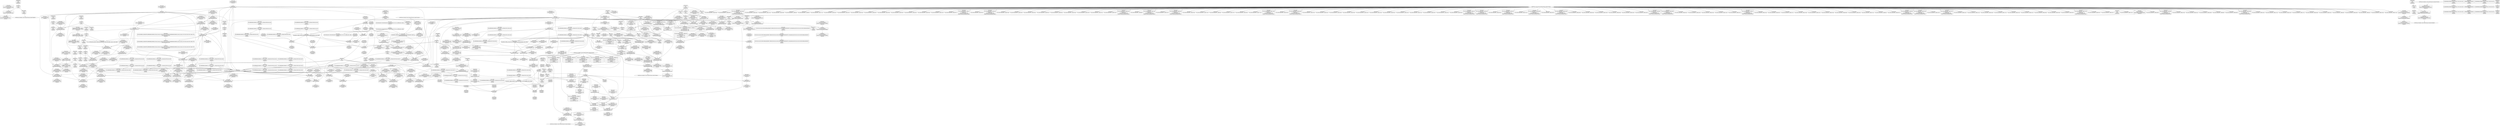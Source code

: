 digraph {
	CE0x43ebb70 [shape=record,shape=Mrecord,label="{CE0x43ebb70|avc_has_perm:tclass|Function::avc_has_perm&Arg::tclass::|*SummSource*}"]
	CE0x4395290 [shape=record,shape=Mrecord,label="{CE0x4395290|selinux_sb_statfs:tmp16|security/selinux/hooks.c,2625|*SummSource*}"]
	CE0x44218b0 [shape=record,shape=Mrecord,label="{CE0x44218b0|GLOBAL:superblock_has_perm|*Constant*|*SummSource*}"]
	CE0x43e13f0 [shape=record,shape=Mrecord,label="{CE0x43e13f0|i32_12|*Constant*|*SummSink*}"]
	CE0x4384aa0 [shape=record,shape=Mrecord,label="{CE0x4384aa0|i64*_getelementptr_inbounds_(_11_x_i64_,_11_x_i64_*___llvm_gcov_ctr202,_i64_0,_i64_8)|*Constant*|*SummSource*}"]
	CE0x440cc80 [shape=record,shape=Mrecord,label="{CE0x440cc80|cred_sid:entry|*SummSource*}"]
	CE0x4399ab0 [shape=record,shape=Mrecord,label="{CE0x4399ab0|GLOBAL:get_current|*Constant*}"]
	CE0x4382e20 [shape=record,shape=Mrecord,label="{CE0x4382e20|COLLAPSED:_GCMRE___llvm_gcov_ctr202_internal_global_11_x_i64_zeroinitializer:_elem_0:default:}"]
	CE0x43d7170 [shape=record,shape=Mrecord,label="{CE0x43d7170|232:_%struct.super_block*,_:_CRE_206,207_}"]
	CE0x4422be0 [shape=record,shape=Mrecord,label="{CE0x4422be0|superblock_has_perm:perms|Function::superblock_has_perm&Arg::perms::}"]
	CE0x4419b50 [shape=record,shape=Mrecord,label="{CE0x4419b50|cred_sid:tmp5|security/selinux/hooks.c,196}"]
	CE0x4418ee0 [shape=record,shape=Mrecord,label="{CE0x4418ee0|cred_sid:tmp3}"]
	CE0x43dae10 [shape=record,shape=Mrecord,label="{CE0x43dae10|232:_%struct.super_block*,_:_CRE_319,320_}"]
	CE0x4421710 [shape=record,shape=Mrecord,label="{CE0x4421710|selinux_sb_statfs:call8|security/selinux/hooks.c,2630|*SummSink*}"]
	CE0x441fc30 [shape=record,shape=Mrecord,label="{CE0x441fc30|_call_void_mcount()_#3}"]
	CE0x43dacd0 [shape=record,shape=Mrecord,label="{CE0x43dacd0|232:_%struct.super_block*,_:_CRE_318,319_}"]
	CE0x43eace0 [shape=record,shape=Mrecord,label="{CE0x43eace0|superblock_has_perm:call2|security/selinux/hooks.c,1866}"]
	CE0x4385330 [shape=record,shape=Mrecord,label="{CE0x4385330|superblock_has_perm:tmp1|*SummSource*}"]
	CE0x43d3f70 [shape=record,shape=Mrecord,label="{CE0x43d3f70|232:_%struct.super_block*,_:_CRE_166,167_}"]
	CE0x439b3a0 [shape=record,shape=Mrecord,label="{CE0x439b3a0|selinux_sb_statfs:tmp20|security/selinux/hooks.c,2625|*SummSource*}"]
	CE0x43a9d80 [shape=record,shape=Mrecord,label="{CE0x43a9d80|cred_sid:tmp6|security/selinux/hooks.c,197}"]
	CE0x4399640 [shape=record,shape=Mrecord,label="{CE0x4399640|i8*_getelementptr_inbounds_(_45_x_i8_,_45_x_i8_*_.str12,_i32_0,_i32_0)|*Constant*|*SummSource*}"]
	CE0x43d6db0 [shape=record,shape=Mrecord,label="{CE0x43d6db0|232:_%struct.super_block*,_:_CRE_203,204_}"]
	CE0x43d8430 [shape=record,shape=Mrecord,label="{CE0x43d8430|232:_%struct.super_block*,_:_CRE_221,222_}"]
	CE0x43a9ba0 [shape=record,shape=Mrecord,label="{CE0x43a9ba0|0:_i32,_4:_i32,_8:_i32,_12:_i32,_:_CMRE_16,20_|*MultipleSource*|security/selinux/hooks.c,196|security/selinux/hooks.c,197|*LoadInst*|security/selinux/hooks.c,196}"]
	CE0x438eda0 [shape=record,shape=Mrecord,label="{CE0x438eda0|get_current:tmp1|*SummSource*}"]
	CE0x43863d0 [shape=record,shape=Mrecord,label="{CE0x43863d0|GLOBAL:current_task|Global_var:current_task|*SummSource*}"]
	CE0x439a980 [shape=record,shape=Mrecord,label="{CE0x439a980|i64*_getelementptr_inbounds_(_11_x_i64_,_11_x_i64_*___llvm_gcov_ctr202,_i64_0,_i64_10)|*Constant*}"]
	CE0x43ad2f0 [shape=record,shape=Mrecord,label="{CE0x43ad2f0|COLLAPSED:_GCMRE___llvm_gcov_ctr131_internal_global_2_x_i64_zeroinitializer:_elem_0:default:}"]
	CE0x44198a0 [shape=record,shape=Mrecord,label="{CE0x44198a0|cred_sid:tmp4|*LoadInst*|security/selinux/hooks.c,196}"]
	CE0x43b2d90 [shape=record,shape=Mrecord,label="{CE0x43b2d90|_call_void_lockdep_rcu_suspicious(i8*_getelementptr_inbounds_(_25_x_i8_,_25_x_i8_*_.str3,_i32_0,_i32_0),_i32_2625,_i8*_getelementptr_inbounds_(_45_x_i8_,_45_x_i8_*_.str12,_i32_0,_i32_0))_#10,_!dbg_!27728|security/selinux/hooks.c,2625|*SummSource*}"]
	CE0x43ca500 [shape=record,shape=Mrecord,label="{CE0x43ca500|selinux_sb_statfs:cred4|security/selinux/hooks.c,2625|*SummSink*}"]
	CE0x438ddc0 [shape=record,shape=Mrecord,label="{CE0x438ddc0|i64_4|*Constant*}"]
	CE0x4422a00 [shape=record,shape=Mrecord,label="{CE0x4422a00|i32_8|*Constant*|*SummSink*}"]
	CE0x439a400 [shape=record,shape=Mrecord,label="{CE0x439a400|selinux_sb_statfs:tmp18|security/selinux/hooks.c,2625|*SummSource*}"]
	CE0x4390df0 [shape=record,shape=Mrecord,label="{CE0x4390df0|GLOBAL:selinux_sb_statfs.__warned|Global_var:selinux_sb_statfs.__warned}"]
	CE0x4382db0 [shape=record,shape=Mrecord,label="{CE0x4382db0|selinux_sb_statfs:tmp}"]
	CE0x44205b0 [shape=record,shape=Mrecord,label="{CE0x44205b0|selinux_sb_statfs:dentry6|security/selinux/hooks.c,2629|*SummSink*}"]
	CE0x43daa50 [shape=record,shape=Mrecord,label="{CE0x43daa50|232:_%struct.super_block*,_:_CRE_316,317_}"]
	CE0x439d640 [shape=record,shape=Mrecord,label="{CE0x439d640|selinux_sb_statfs:tmp7|security/selinux/hooks.c,2625}"]
	CE0x43d0030 [shape=record,shape=Mrecord,label="{CE0x43d0030|232:_%struct.super_block*,_:_CRE_0,4_|*MultipleSource*|security/selinux/hooks.c,2629|Function::selinux_sb_statfs&Arg::dentry::}"]
	CE0x43d6130 [shape=record,shape=Mrecord,label="{CE0x43d6130|232:_%struct.super_block*,_:_CRE_193,194_}"]
	CE0x43d08a0 [shape=record,shape=Mrecord,label="{CE0x43d08a0|232:_%struct.super_block*,_:_CRE_40,48_|*MultipleSource*|security/selinux/hooks.c,2629|Function::selinux_sb_statfs&Arg::dentry::}"]
	CE0x43d9f00 [shape=record,shape=Mrecord,label="{CE0x43d9f00|232:_%struct.super_block*,_:_CRE_307,308_}"]
	CE0x43d6ef0 [shape=record,shape=Mrecord,label="{CE0x43d6ef0|232:_%struct.super_block*,_:_CRE_204,205_}"]
	CE0x441f390 [shape=record,shape=Mrecord,label="{CE0x441f390|superblock_has_perm:tmp3|*SummSink*}"]
	CE0x438bd40 [shape=record,shape=Mrecord,label="{CE0x438bd40|i64_5|*Constant*}"]
	CE0x437c490 [shape=record,shape=Mrecord,label="{CE0x437c490|selinux_sb_statfs:tmp1}"]
	CE0x43a9430 [shape=record,shape=Mrecord,label="{CE0x43a9430|0:_i32,_4:_i32,_8:_i32,_12:_i32,_:_CMRE_4,8_|*MultipleSource*|security/selinux/hooks.c,196|security/selinux/hooks.c,197|*LoadInst*|security/selinux/hooks.c,196}"]
	CE0x43b4bb0 [shape=record,shape=Mrecord,label="{CE0x43b4bb0|avc_has_perm:ssid|Function::avc_has_perm&Arg::ssid::}"]
	CE0x4394dc0 [shape=record,shape=Mrecord,label="{CE0x4394dc0|232:_%struct.super_block*,_:_CRE_160,161_}"]
	CE0x43d7530 [shape=record,shape=Mrecord,label="{CE0x43d7530|232:_%struct.super_block*,_:_CRE_209,210_}"]
	CE0x61f09e0 [shape=record,shape=Mrecord,label="{CE0x61f09e0|i32_0|*Constant*}"]
	CE0x43eb0f0 [shape=record,shape=Mrecord,label="{CE0x43eb0f0|i32_(i32,_i32,_i16,_i32,_%struct.common_audit_data*)*_bitcast_(i32_(i32,_i32,_i16,_i32,_%struct.common_audit_data.495*)*_avc_has_perm_to_i32_(i32,_i32,_i16,_i32,_%struct.common_audit_data*)*)|*Constant*|*SummSink*}"]
	CE0x440e400 [shape=record,shape=Mrecord,label="{CE0x440e400|superblock_has_perm:s_security|security/selinux/hooks.c,1865|*SummSink*}"]
	CE0x43da190 [shape=record,shape=Mrecord,label="{CE0x43da190|232:_%struct.super_block*,_:_CRE_309,310_}"]
	CE0x43930c0 [shape=record,shape=Mrecord,label="{CE0x43930c0|selinux_sb_statfs:tmp12|security/selinux/hooks.c,2625}"]
	CE0x4399a40 [shape=record,shape=Mrecord,label="{CE0x4399a40|i64*_getelementptr_inbounds_(_11_x_i64_,_11_x_i64_*___llvm_gcov_ctr202,_i64_0,_i64_9)|*Constant*|*SummSink*}"]
	CE0x3c2d000 [shape=record,shape=Mrecord,label="{CE0x3c2d000|selinux_sb_statfs:do.end}"]
	CE0x4430340 [shape=record,shape=Mrecord,label="{CE0x4430340|cred_sid:security|security/selinux/hooks.c,196|*SummSource*}"]
	CE0x4384770 [shape=record,shape=Mrecord,label="{CE0x4384770|i64*_getelementptr_inbounds_(_11_x_i64_,_11_x_i64_*___llvm_gcov_ctr202,_i64_0,_i64_8)|*Constant*}"]
	CE0x44301e0 [shape=record,shape=Mrecord,label="{CE0x44301e0|i32_22|*Constant*|*SummSource*}"]
	CE0x43d2770 [shape=record,shape=Mrecord,label="{CE0x43d2770|232:_%struct.super_block*,_:_CRE_148,149_}"]
	CE0x43ca210 [shape=record,shape=Mrecord,label="{CE0x43ca210|i32_78|*Constant*}"]
	CE0x43ca2c0 [shape=record,shape=Mrecord,label="{CE0x43ca2c0|i32_78|*Constant*|*SummSink*}"]
	CE0x438fbc0 [shape=record,shape=Mrecord,label="{CE0x438fbc0|selinux_sb_statfs:tmp14|security/selinux/hooks.c,2625}"]
	CE0x437e010 [shape=record,shape=Mrecord,label="{CE0x437e010|selinux_sb_statfs:if.then}"]
	CE0x438ce70 [shape=record,shape=Mrecord,label="{CE0x438ce70|selinux_sb_statfs:tmp5|security/selinux/hooks.c,2625|*SummSource*}"]
	CE0x43d5370 [shape=record,shape=Mrecord,label="{CE0x43d5370|232:_%struct.super_block*,_:_CRE_182,183_}"]
	CE0x43b03e0 [shape=record,shape=Mrecord,label="{CE0x43b03e0|superblock_has_perm:bb|*SummSource*}"]
	CE0x43a84a0 [shape=record,shape=Mrecord,label="{CE0x43a84a0|superblock_has_perm:tmp6|security/selinux/hooks.c,1866|*SummSink*}"]
	CE0x43d7670 [shape=record,shape=Mrecord,label="{CE0x43d7670|232:_%struct.super_block*,_:_CRE_210,211_}"]
	CE0x4391860 [shape=record,shape=Mrecord,label="{CE0x4391860|selinux_sb_statfs:tmp4|security/selinux/hooks.c,2625}"]
	CE0x4392810 [shape=record,shape=Mrecord,label="{CE0x4392810|cred_sid:tmp1|*SummSource*}"]
	CE0x43caaf0 [shape=record,shape=Mrecord,label="{CE0x43caaf0|selinux_sb_statfs:tmp21|security/selinux/hooks.c,2625}"]
	CE0x437a960 [shape=record,shape=Mrecord,label="{CE0x437a960|i64_0|*Constant*|*SummSource*}"]
	CE0x4397ba0 [shape=record,shape=Mrecord,label="{CE0x4397ba0|_ret_i32_%tmp6,_!dbg_!27716|security/selinux/hooks.c,197|*SummSource*}"]
	CE0x43c9e60 [shape=record,shape=Mrecord,label="{CE0x43c9e60|_ret_%struct.task_struct*_%tmp4,_!dbg_!27714|./arch/x86/include/asm/current.h,14|*SummSink*}"]
	CE0x43870b0 [shape=record,shape=Mrecord,label="{CE0x43870b0|i8_1|*Constant*|*SummSink*}"]
	CE0x437d7f0 [shape=record,shape=Mrecord,label="{CE0x437d7f0|i64_4|*Constant*|*SummSource*}"]
	CE0x43d6b30 [shape=record,shape=Mrecord,label="{CE0x43d6b30|232:_%struct.super_block*,_:_CRE_201,202_}"]
	CE0x43d9170 [shape=record,shape=Mrecord,label="{CE0x43d9170|232:_%struct.super_block*,_:_CRE_264,272_|*MultipleSource*|security/selinux/hooks.c,2629|Function::selinux_sb_statfs&Arg::dentry::}"]
	CE0x4412b90 [shape=record,shape=Mrecord,label="{CE0x4412b90|i64*_getelementptr_inbounds_(_2_x_i64_,_2_x_i64_*___llvm_gcov_ctr98,_i64_0,_i64_0)|*Constant*|*SummSink*}"]
	CE0x43cfc00 [shape=record,shape=Mrecord,label="{CE0x43cfc00|232:_%struct.super_block*,_:_CRE_88,89_}"]
	CE0x440e1f0 [shape=record,shape=Mrecord,label="{CE0x440e1f0|superblock_has_perm:tmp4|*LoadInst*|security/selinux/hooks.c,1865}"]
	CE0x43d1050 [shape=record,shape=Mrecord,label="{CE0x43d1050|232:_%struct.super_block*,_:_CRE_72,80_|*MultipleSource*|security/selinux/hooks.c,2629|Function::selinux_sb_statfs&Arg::dentry::}"]
	CE0x4422850 [shape=record,shape=Mrecord,label="{CE0x4422850|i32_8|*Constant*|*SummSource*}"]
	CE0x43adb50 [shape=record,shape=Mrecord,label="{CE0x43adb50|i64*_getelementptr_inbounds_(_2_x_i64_,_2_x_i64_*___llvm_gcov_ctr151,_i64_0,_i64_1)|*Constant*|*SummSink*}"]
	CE0x43db1d0 [shape=record,shape=Mrecord,label="{CE0x43db1d0|selinux_sb_statfs:tmp22|*LoadInst*|security/selinux/hooks.c,2629|*SummSink*}"]
	CE0x4384280 [shape=record,shape=Mrecord,label="{CE0x4384280|selinux_sb_statfs:tmp14|security/selinux/hooks.c,2625|*SummSink*}"]
	CE0x43b3b90 [shape=record,shape=Mrecord,label="{CE0x43b3b90|COLLAPSED:_GCMRE___llvm_gcov_ctr151_internal_global_2_x_i64_zeroinitializer:_elem_0:default:}"]
	CE0x43d7a30 [shape=record,shape=Mrecord,label="{CE0x43d7a30|232:_%struct.super_block*,_:_CRE_213,214_}"]
	CE0x43d1fa0 [shape=record,shape=Mrecord,label="{CE0x43d1fa0|232:_%struct.super_block*,_:_CRE_96,104_|*MultipleSource*|security/selinux/hooks.c,2629|Function::selinux_sb_statfs&Arg::dentry::}"]
	CE0x43d8570 [shape=record,shape=Mrecord,label="{CE0x43d8570|232:_%struct.super_block*,_:_CRE_222,223_}"]
	CE0x437ef30 [shape=record,shape=Mrecord,label="{CE0x437ef30|selinux_sb_statfs:land.lhs.true}"]
	CE0x4412a00 [shape=record,shape=Mrecord,label="{CE0x4412a00|superblock_has_perm:tmp}"]
	CE0x43d27e0 [shape=record,shape=Mrecord,label="{CE0x43d27e0|232:_%struct.super_block*,_:_CRE_147,148_}"]
	CE0x441a630 [shape=record,shape=Mrecord,label="{CE0x441a630|cred_sid:sid|security/selinux/hooks.c,197|*SummSource*}"]
	CE0x43b4f00 [shape=record,shape=Mrecord,label="{CE0x43b4f00|avc_has_perm:ssid|Function::avc_has_perm&Arg::ssid::|*SummSink*}"]
	CE0x43ad0f0 [shape=record,shape=Mrecord,label="{CE0x43ad0f0|i64*_getelementptr_inbounds_(_2_x_i64_,_2_x_i64_*___llvm_gcov_ctr131,_i64_0,_i64_0)|*Constant*|*SummSink*}"]
	CE0x43eb470 [shape=record,shape=Mrecord,label="{CE0x43eb470|avc_has_perm:tsid|Function::avc_has_perm&Arg::tsid::|*SummSink*}"]
	CE0x4386670 [shape=record,shape=Mrecord,label="{CE0x4386670|GLOBAL:current_task|Global_var:current_task|*SummSink*}"]
	CE0x4387820 [shape=record,shape=Mrecord,label="{CE0x4387820|selinux_sb_statfs:tmp|*SummSource*}"]
	CE0x43b3640 [shape=record,shape=Mrecord,label="{CE0x43b3640|GLOBAL:lockdep_rcu_suspicious|*Constant*|*SummSource*}"]
	CE0x4421a50 [shape=record,shape=Mrecord,label="{CE0x4421a50|superblock_has_perm:entry}"]
	CE0x43e9fa0 [shape=record,shape=Mrecord,label="{CE0x43e9fa0|avc_has_perm:requested|Function::avc_has_perm&Arg::requested::|*SummSource*}"]
	CE0x440ed50 [shape=record,shape=Mrecord,label="{CE0x440ed50|superblock_has_perm:ad|Function::superblock_has_perm&Arg::ad::|*SummSink*}"]
	CE0x43d1aa0 [shape=record,shape=Mrecord,label="{CE0x43d1aa0|232:_%struct.super_block*,_:_CRE_93,94_}"]
	CE0x43c9570 [shape=record,shape=Mrecord,label="{CE0x43c9570|GLOBAL:get_current|*Constant*|*SummSink*}"]
	CE0x438a9f0 [shape=record,shape=Mrecord,label="{CE0x438a9f0|i64_1|*Constant*|*SummSink*}"]
	CE0x43d4e70 [shape=record,shape=Mrecord,label="{CE0x43d4e70|232:_%struct.super_block*,_:_CRE_178,179_}"]
	CE0x440d120 [shape=record,shape=Mrecord,label="{CE0x440d120|i64*_getelementptr_inbounds_(_2_x_i64_,_2_x_i64_*___llvm_gcov_ctr98,_i64_0,_i64_1)|*Constant*|*SummSource*}"]
	CE0x437db00 [shape=record,shape=Mrecord,label="{CE0x437db00|selinux_sb_statfs:tmp9|security/selinux/hooks.c,2625}"]
	CE0x440acd0 [shape=record,shape=Mrecord,label="{CE0x440acd0|superblock_has_perm:tmp3|*SummSource*}"]
	CE0x437c570 [shape=record,shape=Mrecord,label="{CE0x437c570|selinux_sb_statfs:tmp1|*SummSink*}"]
	CE0x439d080 [shape=record,shape=Mrecord,label="{CE0x439d080|i64*_getelementptr_inbounds_(_2_x_i64_,_2_x_i64_*___llvm_gcov_ctr98,_i64_0,_i64_0)|*Constant*|*SummSource*}"]
	CE0x43d5870 [shape=record,shape=Mrecord,label="{CE0x43d5870|232:_%struct.super_block*,_:_CRE_186,187_}"]
	CE0x4387350 [shape=record,shape=Mrecord,label="{CE0x4387350|_call_void_lockdep_rcu_suspicious(i8*_getelementptr_inbounds_(_25_x_i8_,_25_x_i8_*_.str3,_i32_0,_i32_0),_i32_2625,_i8*_getelementptr_inbounds_(_45_x_i8_,_45_x_i8_*_.str12,_i32_0,_i32_0))_#10,_!dbg_!27728|security/selinux/hooks.c,2625}"]
	CE0x438b370 [shape=record,shape=Mrecord,label="{CE0x438b370|selinux_sb_statfs:tmp2}"]
	CE0x43d4d30 [shape=record,shape=Mrecord,label="{CE0x43d4d30|232:_%struct.super_block*,_:_CRE_177,178_}"]
	CE0x4390320 [shape=record,shape=Mrecord,label="{CE0x4390320|selinux_sb_statfs:tmp8|security/selinux/hooks.c,2625|*SummSource*}"]
	CE0x43b2e40 [shape=record,shape=Mrecord,label="{CE0x43b2e40|_call_void_lockdep_rcu_suspicious(i8*_getelementptr_inbounds_(_25_x_i8_,_25_x_i8_*_.str3,_i32_0,_i32_0),_i32_2625,_i8*_getelementptr_inbounds_(_45_x_i8_,_45_x_i8_*_.str12,_i32_0,_i32_0))_#10,_!dbg_!27728|security/selinux/hooks.c,2625|*SummSink*}"]
	CE0x4421060 [shape=record,shape=Mrecord,label="{CE0x4421060|GLOBAL:superblock_has_perm|*Constant*}"]
	CE0x439aab0 [shape=record,shape=Mrecord,label="{CE0x439aab0|selinux_sb_statfs:tmp19|security/selinux/hooks.c,2625}"]
	CE0x438e980 [shape=record,shape=Mrecord,label="{CE0x438e980|i64*_getelementptr_inbounds_(_2_x_i64_,_2_x_i64_*___llvm_gcov_ctr98,_i64_0,_i64_1)|*Constant*}"]
	CE0x4420ec0 [shape=record,shape=Mrecord,label="{CE0x4420ec0|selinux_sb_statfs:tmp24|*LoadInst*|security/selinux/hooks.c,2630|*SummSource*}"]
	CE0x43eb200 [shape=record,shape=Mrecord,label="{CE0x43eb200|avc_has_perm:entry}"]
	CE0x440bec0 [shape=record,shape=Mrecord,label="{CE0x440bec0|GLOBAL:current_task|Global_var:current_task}"]
	CE0x43d9360 [shape=record,shape=Mrecord,label="{CE0x43d9360|232:_%struct.super_block*,_:_CRE_272,280_|*MultipleSource*|security/selinux/hooks.c,2629|Function::selinux_sb_statfs&Arg::dentry::}"]
	CE0x439dc30 [shape=record,shape=Mrecord,label="{CE0x439dc30|i64*_getelementptr_inbounds_(_11_x_i64_,_11_x_i64_*___llvm_gcov_ctr202,_i64_0,_i64_0)|*Constant*|*SummSource*}"]
	CE0x438beb0 [shape=record,shape=Mrecord,label="{CE0x438beb0|0:_i8,_:_GCMR_selinux_sb_statfs.__warned_internal_global_i8_0,_section_.data.unlikely_,_align_1:_elem_0:default:}"]
	CE0x4384600 [shape=record,shape=Mrecord,label="{CE0x4384600|i64*_getelementptr_inbounds_(_11_x_i64_,_11_x_i64_*___llvm_gcov_ctr202,_i64_0,_i64_8)|*Constant*|*SummSink*}"]
	CE0x43d3a70 [shape=record,shape=Mrecord,label="{CE0x43d3a70|232:_%struct.super_block*,_:_CRE_162,163_}"]
	CE0x438a910 [shape=record,shape=Mrecord,label="{CE0x438a910|i64_1|*Constant*}"]
	CE0x43b4e60 [shape=record,shape=Mrecord,label="{CE0x43b4e60|avc_has_perm:ssid|Function::avc_has_perm&Arg::ssid::|*SummSource*}"]
	CE0x437e860 [shape=record,shape=Mrecord,label="{CE0x437e860|selinux_sb_statfs:entry|*SummSink*}"]
	CE0x44305f0 [shape=record,shape=Mrecord,label="{CE0x44305f0|COLLAPSED:_CMRE:_elem_0::|security/selinux/hooks.c,196}"]
	CE0x43addf0 [shape=record,shape=Mrecord,label="{CE0x43addf0|superblock_has_perm:tmp2}"]
	CE0x43ca6b0 [shape=record,shape=Mrecord,label="{CE0x43ca6b0|selinux_sb_statfs:cred4|security/selinux/hooks.c,2625}"]
	CE0x43ebc40 [shape=record,shape=Mrecord,label="{CE0x43ebc40|avc_has_perm:tclass|Function::avc_has_perm&Arg::tclass::|*SummSink*}"]
	CE0x43cac70 [shape=record,shape=Mrecord,label="{CE0x43cac70|selinux_sb_statfs:tmp21|security/selinux/hooks.c,2625|*SummSink*}"]
	CE0x43e0bc0 [shape=record,shape=Mrecord,label="{CE0x43e0bc0|96:_%struct.dentry*,_272:_i8*,_:_CRE_96,104_|*MultipleSource*|security/selinux/hooks.c,2629|*LoadInst*|security/selinux/hooks.c,2629}"]
	CE0x43ea510 [shape=record,shape=Mrecord,label="{CE0x43ea510|avc_has_perm:auditdata|Function::avc_has_perm&Arg::auditdata::|*SummSink*}"]
	"CONST[source:1(input),value:2(dynamic)][purpose:{object}][SrcIdx:1]"
	CE0x43ca330 [shape=record,shape=Mrecord,label="{CE0x43ca330|i32_78|*Constant*|*SummSource*}"]
	CE0x4394530 [shape=record,shape=Mrecord,label="{CE0x4394530|i8*_getelementptr_inbounds_(_25_x_i8_,_25_x_i8_*_.str3,_i32_0,_i32_0)|*Constant*|*SummSink*}"]
	CE0x43d8f80 [shape=record,shape=Mrecord,label="{CE0x43d8f80|232:_%struct.super_block*,_:_CRE_256,264_|*MultipleSource*|security/selinux/hooks.c,2629|Function::selinux_sb_statfs&Arg::dentry::}"]
	CE0x437a7f0 [shape=record,shape=Mrecord,label="{CE0x437a7f0|GLOBAL:__llvm_gcov_ctr202|Global_var:__llvm_gcov_ctr202|*SummSink*}"]
	CE0x43d7b70 [shape=record,shape=Mrecord,label="{CE0x43d7b70|232:_%struct.super_block*,_:_CRE_214,215_}"]
	CE0x43da690 [shape=record,shape=Mrecord,label="{CE0x43da690|232:_%struct.super_block*,_:_CRE_313,314_}"]
	CE0x4430a60 [shape=record,shape=Mrecord,label="{CE0x4430a60|i64*_getelementptr_inbounds_(_2_x_i64_,_2_x_i64_*___llvm_gcov_ctr98,_i64_0,_i64_1)|*Constant*|*SummSink*}"]
	CE0x4394b40 [shape=record,shape=Mrecord,label="{CE0x4394b40|232:_%struct.super_block*,_:_CRE_158,159_}"]
	CE0x43d5ff0 [shape=record,shape=Mrecord,label="{CE0x43d5ff0|232:_%struct.super_block*,_:_CRE_192,193_}"]
	CE0x43b5850 [shape=record,shape=Mrecord,label="{CE0x43b5850|i64_1|*Constant*}"]
	CE0x4386300 [shape=record,shape=Mrecord,label="{CE0x4386300|selinux_sb_statfs:land.lhs.true|*SummSink*}"]
	CE0x440c8b0 [shape=record,shape=Mrecord,label="{CE0x440c8b0|superblock_has_perm:call|security/selinux/hooks.c,1863|*SummSink*}"]
	CE0x439db20 [shape=record,shape=Mrecord,label="{CE0x439db20|GLOBAL:selinux_sb_statfs.__warned|Global_var:selinux_sb_statfs.__warned|*SummSource*}"]
	CE0x4381990 [shape=record,shape=Mrecord,label="{CE0x4381990|selinux_sb_statfs:tmp3}"]
	CE0x437ee60 [shape=record,shape=Mrecord,label="{CE0x437ee60|selinux_sb_statfs:entry|*SummSource*}"]
	CE0x4399ee0 [shape=record,shape=Mrecord,label="{CE0x4399ee0|selinux_sb_statfs:tmp17|security/selinux/hooks.c,2625|*SummSource*}"]
	CE0x59de940 [shape=record,shape=Mrecord,label="{CE0x59de940|i64_3|*Constant*}"]
	CE0x4396cd0 [shape=record,shape=Mrecord,label="{CE0x4396cd0|i32_(i32,_i32,_i16,_i32,_%struct.common_audit_data*)*_bitcast_(i32_(i32,_i32,_i16,_i32,_%struct.common_audit_data.495*)*_avc_has_perm_to_i32_(i32,_i32,_i16,_i32,_%struct.common_audit_data*)*)|*Constant*}"]
	CE0x43cf2d0 [shape=record,shape=Mrecord,label="{CE0x43cf2d0|232:_%struct.super_block*,_:_CRE_152,153_}"]
	CE0x43e1300 [shape=record,shape=Mrecord,label="{CE0x43e1300|i32_12|*Constant*|*SummSource*}"]
	CE0x4412a70 [shape=record,shape=Mrecord,label="{CE0x4412a70|superblock_has_perm:tmp|*SummSource*}"]
	CE0x4421ce0 [shape=record,shape=Mrecord,label="{CE0x4421ce0|superblock_has_perm:entry|*SummSink*}"]
	CE0x440c9c0 [shape=record,shape=Mrecord,label="{CE0x440c9c0|GLOBAL:cred_sid|*Constant*|*SummSink*}"]
	CE0x43ade60 [shape=record,shape=Mrecord,label="{CE0x43ade60|superblock_has_perm:tmp2|*SummSource*}"]
	CE0x43cb1f0 [shape=record,shape=Mrecord,label="{CE0x43cb1f0|selinux_sb_statfs:type|security/selinux/hooks.c,2628}"]
	CE0x43b11e0 [shape=record,shape=Mrecord,label="{CE0x43b11e0|selinux_sb_statfs:tmp8|security/selinux/hooks.c,2625}"]
	CE0x439a390 [shape=record,shape=Mrecord,label="{CE0x439a390|selinux_sb_statfs:tmp18|security/selinux/hooks.c,2625}"]
	CE0x43b4950 [shape=record,shape=Mrecord,label="{CE0x43b4950|i64_3|*Constant*|*SummSource*}"]
	CE0x43d1e60 [shape=record,shape=Mrecord,label="{CE0x43d1e60|232:_%struct.super_block*,_:_CRE_144,145_}"]
	CE0x440ab50 [shape=record,shape=Mrecord,label="{CE0x440ab50|superblock_has_perm:tmp3}"]
	CE0x43d5d70 [shape=record,shape=Mrecord,label="{CE0x43d5d70|232:_%struct.super_block*,_:_CRE_190,191_}"]
	CE0x439a170 [shape=record,shape=Mrecord,label="{CE0x439a170|selinux_sb_statfs:tmp17|security/selinux/hooks.c,2625|*SummSink*}"]
	CE0x43d8a70 [shape=record,shape=Mrecord,label="{CE0x43d8a70|232:_%struct.super_block*,_:_CRE_232,240_|*MultipleSource*|security/selinux/hooks.c,2629|Function::selinux_sb_statfs&Arg::dentry::}"]
	CE0x4418840 [shape=record,shape=Mrecord,label="{CE0x4418840|COLLAPSED:_GCMRE___llvm_gcov_ctr98_internal_global_2_x_i64_zeroinitializer:_elem_0:default:}"]
	CE0x43d5230 [shape=record,shape=Mrecord,label="{CE0x43d5230|232:_%struct.super_block*,_:_CRE_181,182_}"]
	CE0x43da410 [shape=record,shape=Mrecord,label="{CE0x43da410|232:_%struct.super_block*,_:_CRE_311,312_}"]
	CE0x440da50 [shape=record,shape=Mrecord,label="{CE0x440da50|get_current:tmp3|*SummSink*}"]
	CE0x438ec10 [shape=record,shape=Mrecord,label="{CE0x438ec10|selinux_sb_statfs:ad|security/selinux/hooks.c, 2626|*SummSink*}"]
	CE0x43906e0 [shape=record,shape=Mrecord,label="{CE0x43906e0|selinux_sb_statfs:tobool1|security/selinux/hooks.c,2625|*SummSource*}"]
	CE0x3c2cf60 [shape=record,shape=Mrecord,label="{CE0x3c2cf60|selinux_sb_statfs:do.body|*SummSource*}"]
	CE0x43998b0 [shape=record,shape=Mrecord,label="{CE0x43998b0|i64*_getelementptr_inbounds_(_11_x_i64_,_11_x_i64_*___llvm_gcov_ctr202,_i64_0,_i64_9)|*Constant*|*SummSource*}"]
	CE0x4421dc0 [shape=record,shape=Mrecord,label="{CE0x4421dc0|i32_8|*Constant*}"]
	CE0x438a980 [shape=record,shape=Mrecord,label="{CE0x438a980|i64_1|*Constant*|*SummSource*}"]
	CE0x44304c0 [shape=record,shape=Mrecord,label="{CE0x44304c0|cred_sid:security|security/selinux/hooks.c,196}"]
	CE0x43a9100 [shape=record,shape=Mrecord,label="{CE0x43a9100|i32_1|*Constant*|*SummSource*}"]
	CE0x438b240 [shape=record,shape=Mrecord,label="{CE0x438b240|i64*_getelementptr_inbounds_(_11_x_i64_,_11_x_i64_*___llvm_gcov_ctr202,_i64_0,_i64_1)|*Constant*|*SummSink*}"]
	CE0x43da910 [shape=record,shape=Mrecord,label="{CE0x43da910|232:_%struct.super_block*,_:_CRE_315,316_}"]
	CE0x4421bc0 [shape=record,shape=Mrecord,label="{CE0x4421bc0|superblock_has_perm:entry|*SummSource*}"]
	CE0x439d270 [shape=record,shape=Mrecord,label="{CE0x439d270|i64*_getelementptr_inbounds_(_11_x_i64_,_11_x_i64_*___llvm_gcov_ctr202,_i64_0,_i64_0)|*Constant*}"]
	CE0x44221d0 [shape=record,shape=Mrecord,label="{CE0x44221d0|superblock_has_perm:cred|Function::superblock_has_perm&Arg::cred::|*SummSink*}"]
	CE0x438b6e0 [shape=record,shape=Mrecord,label="{CE0x438b6e0|_call_void_mcount()_#3|*SummSource*}"]
	"CONST[source:2(external),value:2(dynamic)][purpose:{subject}][SrcIdx:3]"
	CE0x437ada0 [shape=record,shape=Mrecord,label="{CE0x437ada0|selinux_sb_statfs:tmp11|security/selinux/hooks.c,2625}"]
	CE0x43cfa70 [shape=record,shape=Mrecord,label="{CE0x43cfa70|selinux_sb_statfs:d_sb|security/selinux/hooks.c,2629|*SummSink*}"]
	CE0x43979f0 [shape=record,shape=Mrecord,label="{CE0x43979f0|_ret_i32_%tmp6,_!dbg_!27716|security/selinux/hooks.c,197}"]
	CE0x4384d00 [shape=record,shape=Mrecord,label="{CE0x4384d00|i32_1|*Constant*|*SummSink*}"]
	CE0x438b880 [shape=record,shape=Mrecord,label="{CE0x438b880|get_current:tmp4|./arch/x86/include/asm/current.h,14}"]
	CE0x4386a50 [shape=record,shape=Mrecord,label="{CE0x4386a50|i8_1|*Constant*}"]
	CE0x43cf830 [shape=record,shape=Mrecord,label="{CE0x43cf830|i32_9|*Constant*|*SummSink*}"]
	CE0x438dad0 [shape=record,shape=Mrecord,label="{CE0x438dad0|i64_5|*Constant*|*SummSink*}"]
	CE0x43d25f0 [shape=record,shape=Mrecord,label="{CE0x43d25f0|232:_%struct.super_block*,_:_CRE_146,147_}"]
	CE0x43d5730 [shape=record,shape=Mrecord,label="{CE0x43d5730|232:_%struct.super_block*,_:_CRE_185,186_}"]
	CE0x43d0e60 [shape=record,shape=Mrecord,label="{CE0x43d0e60|232:_%struct.super_block*,_:_CRE_64,72_|*MultipleSource*|security/selinux/hooks.c,2629|Function::selinux_sb_statfs&Arg::dentry::}"]
	CE0x3c30010 [shape=record,shape=Mrecord,label="{CE0x3c30010|selinux_sb_statfs:do.body|*SummSink*}"]
	CE0x43d0670 [shape=record,shape=Mrecord,label="{CE0x43d0670|232:_%struct.super_block*,_:_CRE_24,40_|*MultipleSource*|security/selinux/hooks.c,2629|Function::selinux_sb_statfs&Arg::dentry::}"]
	CE0x439b080 [shape=record,shape=Mrecord,label="{CE0x439b080|selinux_sb_statfs:tmp19|security/selinux/hooks.c,2625|*SummSink*}"]
	CE0x439d180 [shape=record,shape=Mrecord,label="{CE0x439d180|selinux_sb_statfs:do.end|*SummSink*}"]
	CE0x44211d0 [shape=record,shape=Mrecord,label="{CE0x44211d0|selinux_sb_statfs:call8|security/selinux/hooks.c,2630}"]
	CE0x43afee0 [shape=record,shape=Mrecord,label="{CE0x43afee0|i64_2|*Constant*}"]
	CE0x43ce570 [shape=record,shape=Mrecord,label="{CE0x43ce570|i8_10|*Constant*|*SummSource*}"]
	CE0x43cb260 [shape=record,shape=Mrecord,label="{CE0x43cb260|0:_i8,_8:_%struct.dentry*,_24:_%struct.selinux_audit_data*,_:_SCMRE_0,1_|*MultipleSource*|security/selinux/hooks.c,2628|security/selinux/hooks.c, 2626}"]
	CE0x44188b0 [shape=record,shape=Mrecord,label="{CE0x44188b0|get_current:tmp|*SummSource*}"]
	CE0x43927a0 [shape=record,shape=Mrecord,label="{CE0x43927a0|cred_sid:tmp1}"]
	CE0x437d8d0 [shape=record,shape=Mrecord,label="{CE0x437d8d0|i64_4|*Constant*|*SummSink*}"]
	CE0x43b4a20 [shape=record,shape=Mrecord,label="{CE0x43b4a20|i64_3|*Constant*|*SummSink*}"]
	CE0x438f6f0 [shape=record,shape=Mrecord,label="{CE0x438f6f0|selinux_sb_statfs:tmp13|security/selinux/hooks.c,2625}"]
	CE0x44105f0 [shape=record,shape=Mrecord,label="{CE0x44105f0|_ret_i32_%call8,_!dbg_!27749|security/selinux/hooks.c,2630}"]
	CE0x440daf0 [shape=record,shape=Mrecord,label="{CE0x440daf0|_call_void_mcount()_#3}"]
	CE0x437a6c0 [shape=record,shape=Mrecord,label="{CE0x437a6c0|GLOBAL:__llvm_gcov_ctr202|Global_var:__llvm_gcov_ctr202|*SummSource*}"]
	CE0x43d6c70 [shape=record,shape=Mrecord,label="{CE0x43d6c70|232:_%struct.super_block*,_:_CRE_202,203_}"]
	CE0x4382280 [shape=record,shape=Mrecord,label="{CE0x4382280|i64*_getelementptr_inbounds_(_11_x_i64_,_11_x_i64_*___llvm_gcov_ctr202,_i64_0,_i64_6)|*Constant*|*SummSink*}"]
	CE0x437c500 [shape=record,shape=Mrecord,label="{CE0x437c500|selinux_sb_statfs:tmp1|*SummSource*}"]
	CE0x43911a0 [shape=record,shape=Mrecord,label="{CE0x43911a0|selinux_sb_statfs:entry}"]
	CE0x4390220 [shape=record,shape=Mrecord,label="{CE0x4390220|selinux_sb_statfs:tmp|*SummSink*}"]
	CE0x441f750 [shape=record,shape=Mrecord,label="{CE0x441f750|GLOBAL:cred_sid|*Constant*}"]
	CE0x43ea110 [shape=record,shape=Mrecord,label="{CE0x43ea110|avc_has_perm:requested|Function::avc_has_perm&Arg::requested::|*SummSink*}"]
	CE0x43d02f0 [shape=record,shape=Mrecord,label="{CE0x43d02f0|232:_%struct.super_block*,_:_CRE_16,24_|*MultipleSource*|security/selinux/hooks.c,2629|Function::selinux_sb_statfs&Arg::dentry::}"]
	CE0x440c520 [shape=record,shape=Mrecord,label="{CE0x440c520|superblock_has_perm:ad|Function::superblock_has_perm&Arg::ad::}"]
	CE0x43ceda0 [shape=record,shape=Mrecord,label="{CE0x43ceda0|232:_%struct.super_block*,_:_CRE_151,152_}"]
	CE0x437b080 [shape=record,shape=Mrecord,label="{CE0x437b080|selinux_sb_statfs:tmp11|security/selinux/hooks.c,2625|*SummSource*}"]
	"CONST[source:0(mediator),value:2(dynamic)][purpose:{object}][SnkIdx:1]"
	CE0x43b5690 [shape=record,shape=Mrecord,label="{CE0x43b5690|cred_sid:tmp|*SummSink*}"]
	CE0x439d490 [shape=record,shape=Mrecord,label="{CE0x439d490|selinux_sb_statfs:bb|*SummSource*}"]
	CE0x4385230 [shape=record,shape=Mrecord,label="{CE0x4385230|superblock_has_perm:tmp|*SummSink*}"]
	CE0x43d9930 [shape=record,shape=Mrecord,label="{CE0x43d9930|232:_%struct.super_block*,_:_CRE_296,304_|*MultipleSource*|security/selinux/hooks.c,2629|Function::selinux_sb_statfs&Arg::dentry::}"]
	CE0x4386ac0 [shape=record,shape=Mrecord,label="{CE0x4386ac0|selinux_sb_statfs:tmp15|security/selinux/hooks.c,2625}"]
	CE0x440c7a0 [shape=record,shape=Mrecord,label="{CE0x440c7a0|superblock_has_perm:call|security/selinux/hooks.c,1863|*SummSource*}"]
	CE0x43cf600 [shape=record,shape=Mrecord,label="{CE0x43cf600|i32_9|*Constant*}"]
	CE0x4394c80 [shape=record,shape=Mrecord,label="{CE0x4394c80|232:_%struct.super_block*,_:_CRE_159,160_}"]
	CE0x43d8c00 [shape=record,shape=Mrecord,label="{CE0x43d8c00|232:_%struct.super_block*,_:_CRE_240,248_|*MultipleSource*|security/selinux/hooks.c,2629|Function::selinux_sb_statfs&Arg::dentry::}"]
	CE0x441a8d0 [shape=record,shape=Mrecord,label="{CE0x441a8d0|superblock_has_perm:tmp5|security/selinux/hooks.c,1865|*SummSource*}"]
	CE0x43cbaf0 [shape=record,shape=Mrecord,label="{CE0x43cbaf0|selinux_sb_statfs:dentry|Function::selinux_sb_statfs&Arg::dentry::|*SummSink*}"]
	CE0x43eaed0 [shape=record,shape=Mrecord,label="{CE0x43eaed0|i32_(i32,_i32,_i16,_i32,_%struct.common_audit_data*)*_bitcast_(i32_(i32,_i32,_i16,_i32,_%struct.common_audit_data.495*)*_avc_has_perm_to_i32_(i32,_i32,_i16,_i32,_%struct.common_audit_data*)*)|*Constant*|*SummSource*}"]
	CE0x43b63d0 [shape=record,shape=Mrecord,label="{CE0x43b63d0|cred_sid:tmp1|*SummSink*}"]
	CE0x43c8c50 [shape=record,shape=Mrecord,label="{CE0x43c8c50|get_current:tmp2|*SummSource*}"]
	CE0x4410440 [shape=record,shape=Mrecord,label="{CE0x4410440|i64*_getelementptr_inbounds_(_2_x_i64_,_2_x_i64_*___llvm_gcov_ctr98,_i64_0,_i64_0)|*Constant*}"]
	CE0x440f250 [shape=record,shape=Mrecord,label="{CE0x440f250|get_current:bb}"]
	CE0x43e1540 [shape=record,shape=Mrecord,label="{CE0x43e1540|selinux_sb_statfs:s_root|security/selinux/hooks.c,2629|*SummSink*}"]
	CE0x43978e0 [shape=record,shape=Mrecord,label="{CE0x43978e0|cred_sid:cred|Function::cred_sid&Arg::cred::|*SummSource*}"]
	CE0x439c790 [shape=record,shape=Mrecord,label="{CE0x439c790|i64*_getelementptr_inbounds_(_2_x_i64_,_2_x_i64_*___llvm_gcov_ctr151,_i64_0,_i64_0)|*Constant*}"]
	CE0x43ea690 [shape=record,shape=Mrecord,label="{CE0x43ea690|_ret_i32_%retval.0,_!dbg_!27728|security/selinux/avc.c,775|*SummSource*}"]
	CE0x4422d90 [shape=record,shape=Mrecord,label="{CE0x4422d90|_ret_i32_%call2,_!dbg_!27722|security/selinux/hooks.c,1866}"]
	CE0x43ca490 [shape=record,shape=Mrecord,label="{CE0x43ca490|COLLAPSED:_GCMRE_current_task_external_global_%struct.task_struct*:_elem_0::|security/selinux/hooks.c,2625}"]
	CE0x43d9b20 [shape=record,shape=Mrecord,label="{CE0x43d9b20|232:_%struct.super_block*,_:_CRE_305,306_}"]
	CE0x43d3bb0 [shape=record,shape=Mrecord,label="{CE0x43d3bb0|232:_%struct.super_block*,_:_CRE_163,164_}"]
	CE0x43d6630 [shape=record,shape=Mrecord,label="{CE0x43d6630|232:_%struct.super_block*,_:_CRE_197,198_}"]
	CE0x441b3a0 [shape=record,shape=Mrecord,label="{CE0x441b3a0|superblock_has_perm:sid1|security/selinux/hooks.c,1866|*SummSink*}"]
	CE0x4397950 [shape=record,shape=Mrecord,label="{CE0x4397950|cred_sid:cred|Function::cred_sid&Arg::cred::|*SummSink*}"]
	CE0x43b4fc0 [shape=record,shape=Mrecord,label="{CE0x43b4fc0|avc_has_perm:tsid|Function::avc_has_perm&Arg::tsid::}"]
	CE0x43d87f0 [shape=record,shape=Mrecord,label="{CE0x43d87f0|232:_%struct.super_block*,_:_CRE_304,305_}"]
	CE0x43844d0 [shape=record,shape=Mrecord,label="{CE0x43844d0|i1_true|*Constant*|*SummSink*}"]
	CE0x43eb890 [shape=record,shape=Mrecord,label="{CE0x43eb890|i16_5|*Constant*|*SummSink*}"]
	CE0x4397d00 [shape=record,shape=Mrecord,label="{CE0x4397d00|_ret_i32_%tmp6,_!dbg_!27716|security/selinux/hooks.c,197|*SummSink*}"]
	CE0x43b6c40 [shape=record,shape=Mrecord,label="{CE0x43b6c40|i64*_getelementptr_inbounds_(_11_x_i64_,_11_x_i64_*___llvm_gcov_ctr202,_i64_0,_i64_9)|*Constant*}"]
	CE0x438e830 [shape=record,shape=Mrecord,label="{CE0x438e830|selinux_sb_statfs:land.lhs.true2|*SummSource*}"]
	CE0x437ab00 [shape=record,shape=Mrecord,label="{CE0x437ab00|selinux_sb_statfs:tmp10|security/selinux/hooks.c,2625|*SummSource*}"]
	CE0x438fd10 [shape=record,shape=Mrecord,label="{CE0x438fd10|i1_true|*Constant*|*SummSource*}"]
	CE0x44226a0 [shape=record,shape=Mrecord,label="{CE0x44226a0|superblock_has_perm:sb|Function::superblock_has_perm&Arg::sb::|*SummSink*}"]
	CE0x43b6190 [shape=record,shape=Mrecord,label="{CE0x43b6190|i64*_getelementptr_inbounds_(_2_x_i64_,_2_x_i64_*___llvm_gcov_ctr131,_i64_0,_i64_1)|*Constant*}"]
	CE0x438f500 [shape=record,shape=Mrecord,label="{CE0x438f500|selinux_sb_statfs:if.then|*SummSink*}"]
	CE0x438d180 [shape=record,shape=Mrecord,label="{CE0x438d180|selinux_sb_statfs:tmp6|security/selinux/hooks.c,2625}"]
	CE0x4394780 [shape=record,shape=Mrecord,label="{CE0x4394780|232:_%struct.super_block*,_:_CRE_155,156_}"]
	CE0x4419ed0 [shape=record,shape=Mrecord,label="{CE0x4419ed0|cred_sid:tmp5|security/selinux/hooks.c,196|*SummSink*}"]
	CE0x43c8cc0 [shape=record,shape=Mrecord,label="{CE0x43c8cc0|get_current:tmp2|*SummSink*}"]
	CE0x43aded0 [shape=record,shape=Mrecord,label="{CE0x43aded0|superblock_has_perm:tmp2|*SummSink*}"]
	CE0x4381b80 [shape=record,shape=Mrecord,label="{CE0x4381b80|selinux_sb_statfs:tmp3|*SummSink*}"]
	CE0x43a9e70 [shape=record,shape=Mrecord,label="{CE0x43a9e70|cred_sid:tmp6|security/selinux/hooks.c,197|*SummSource*}"]
	CE0x43ce8a0 [shape=record,shape=Mrecord,label="{CE0x43ce8a0|232:_%struct.super_block*,_:_CRE_149,150_}"]
	CE0x438ce00 [shape=record,shape=Mrecord,label="{CE0x438ce00|selinux_sb_statfs:tmp5|security/selinux/hooks.c,2625}"]
	CE0x43af5b0 [shape=record,shape=Mrecord,label="{CE0x43af5b0|selinux_sb_statfs:tobool|security/selinux/hooks.c,2625}"]
	CE0x43d0a80 [shape=record,shape=Mrecord,label="{CE0x43d0a80|232:_%struct.super_block*,_:_CRE_48,52_|*MultipleSource*|security/selinux/hooks.c,2629|Function::selinux_sb_statfs&Arg::dentry::}"]
	CE0x43ca780 [shape=record,shape=Mrecord,label="{CE0x43ca780|selinux_sb_statfs:cred4|security/selinux/hooks.c,2625|*SummSource*}"]
	CE0x440dfa0 [shape=record,shape=Mrecord,label="{CE0x440dfa0|i32_16|*Constant*}"]
	CE0x437da00 [shape=record,shape=Mrecord,label="{CE0x437da00|i64*_getelementptr_inbounds_(_11_x_i64_,_11_x_i64_*___llvm_gcov_ctr202,_i64_0,_i64_6)|*Constant*}"]
	CE0x43d9740 [shape=record,shape=Mrecord,label="{CE0x43d9740|232:_%struct.super_block*,_:_CRE_288,296_|*MultipleSource*|security/selinux/hooks.c,2629|Function::selinux_sb_statfs&Arg::dentry::}"]
	CE0x43d82f0 [shape=record,shape=Mrecord,label="{CE0x43d82f0|232:_%struct.super_block*,_:_CRE_220,221_}"]
	CE0x43d6270 [shape=record,shape=Mrecord,label="{CE0x43d6270|232:_%struct.super_block*,_:_CRE_194,195_}"]
	CE0x441f650 [shape=record,shape=Mrecord,label="{CE0x441f650|_call_void_mcount()_#3|*SummSink*}"]
	CE0x43d7cb0 [shape=record,shape=Mrecord,label="{CE0x43d7cb0|232:_%struct.super_block*,_:_CRE_215,216_}"]
	CE0x43a9550 [shape=record,shape=Mrecord,label="{CE0x43a9550|0:_i32,_4:_i32,_8:_i32,_12:_i32,_:_CMRE_8,12_|*MultipleSource*|security/selinux/hooks.c,196|security/selinux/hooks.c,197|*LoadInst*|security/selinux/hooks.c,196}"]
	CE0x4394a00 [shape=record,shape=Mrecord,label="{CE0x4394a00|232:_%struct.super_block*,_:_CRE_157,158_}"]
	CE0x4393bf0 [shape=record,shape=Mrecord,label="{CE0x4393bf0|i8*_getelementptr_inbounds_(_25_x_i8_,_25_x_i8_*_.str3,_i32_0,_i32_0)|*Constant*|*SummSource*}"]
	CE0x43e9ec0 [shape=record,shape=Mrecord,label="{CE0x43e9ec0|avc_has_perm:requested|Function::avc_has_perm&Arg::requested::}"]
	CE0x43da2d0 [shape=record,shape=Mrecord,label="{CE0x43da2d0|232:_%struct.super_block*,_:_CRE_310,311_}"]
	CE0x43eba00 [shape=record,shape=Mrecord,label="{CE0x43eba00|_ret_i32_%retval.0,_!dbg_!27728|security/selinux/avc.c,775}"]
	CE0x4430660 [shape=record,shape=Mrecord,label="{CE0x4430660|cred_sid:security|security/selinux/hooks.c,196|*SummSink*}"]
	CE0x44200c0 [shape=record,shape=Mrecord,label="{CE0x44200c0|selinux_sb_statfs:dentry6|security/selinux/hooks.c,2629}"]
	CE0x43d00a0 [shape=record,shape=Mrecord,label="{CE0x43d00a0|232:_%struct.super_block*,_:_CRE_8,12_|*MultipleSource*|security/selinux/hooks.c,2629|Function::selinux_sb_statfs&Arg::dentry::}"]
	CE0x441ae80 [shape=record,shape=Mrecord,label="{CE0x441ae80|superblock_has_perm:sid1|security/selinux/hooks.c,1866|*SummSource*}"]
	CE0x4380a90 [shape=record,shape=Mrecord,label="{CE0x4380a90|_call_void_mcount()_#3|*SummSource*}"]
	CE0x44193f0 [shape=record,shape=Mrecord,label="{CE0x44193f0|_call_void_mcount()_#3|*SummSource*}"]
	CE0x441a4d0 [shape=record,shape=Mrecord,label="{CE0x441a4d0|cred_sid:sid|security/selinux/hooks.c,197|*SummSink*}"]
	CE0x43cb590 [shape=record,shape=Mrecord,label="{CE0x43cb590|selinux_sb_statfs:type|security/selinux/hooks.c,2628|*SummSink*}"]
	CE0x43ce710 [shape=record,shape=Mrecord,label="{CE0x43ce710|i8_10|*Constant*|*SummSink*}"]
	CE0x4410260 [shape=record,shape=Mrecord,label="{CE0x4410260|_ret_i32_%call2,_!dbg_!27722|security/selinux/hooks.c,1866|*SummSink*}"]
	CE0x43ea350 [shape=record,shape=Mrecord,label="{CE0x43ea350|avc_has_perm:auditdata|Function::avc_has_perm&Arg::auditdata::}"]
	CE0x4409010 [shape=record,shape=Mrecord,label="{CE0x4409010|_ret_i32_%call2,_!dbg_!27722|security/selinux/hooks.c,1866|*SummSource*}"]
	CE0x4420f30 [shape=record,shape=Mrecord,label="{CE0x4420f30|selinux_sb_statfs:tmp24|*LoadInst*|security/selinux/hooks.c,2630|*SummSink*}"]
	CE0x43d3930 [shape=record,shape=Mrecord,label="{CE0x43d3930|232:_%struct.super_block*,_:_CRE_161,162_}"]
	CE0x58354b0 [shape=record,shape=Mrecord,label="{CE0x58354b0|selinux_sb_statfs:if.end|*SummSink*}"]
	CE0x4393560 [shape=record,shape=Mrecord,label="{CE0x4393560|i64*_getelementptr_inbounds_(_11_x_i64_,_11_x_i64_*___llvm_gcov_ctr202,_i64_0,_i64_6)|*Constant*|*SummSource*}"]
	CE0x439c6f0 [shape=record,shape=Mrecord,label="{CE0x439c6f0|i64*_getelementptr_inbounds_(_2_x_i64_,_2_x_i64_*___llvm_gcov_ctr151,_i64_0,_i64_0)|*Constant*|*SummSource*}"]
	CE0x440f3b0 [shape=record,shape=Mrecord,label="{CE0x440f3b0|get_current:bb|*SummSource*}"]
	CE0x3c30100 [shape=record,shape=Mrecord,label="{CE0x3c30100|selinux_sb_statfs:do.end|*SummSource*}"]
	CE0x438e1c0 [shape=record,shape=Mrecord,label="{CE0x438e1c0|selinux_sb_statfs:tobool|security/selinux/hooks.c,2625|*SummSource*}"]
	CE0x44190d0 [shape=record,shape=Mrecord,label="{CE0x44190d0|cred_sid:tmp3|*SummSink*}"]
	CE0x43d64f0 [shape=record,shape=Mrecord,label="{CE0x43d64f0|232:_%struct.super_block*,_:_CRE_196,197_}"]
	CE0x4421590 [shape=record,shape=Mrecord,label="{CE0x4421590|selinux_sb_statfs:call8|security/selinux/hooks.c,2630|*SummSource*}"]
	CE0x4419d70 [shape=record,shape=Mrecord,label="{CE0x4419d70|cred_sid:tmp5|security/selinux/hooks.c,196|*SummSource*}"]
	CE0x439aef0 [shape=record,shape=Mrecord,label="{CE0x439aef0|i64*_getelementptr_inbounds_(_11_x_i64_,_11_x_i64_*___llvm_gcov_ctr202,_i64_0,_i64_10)|*Constant*|*SummSource*}"]
	CE0x4395220 [shape=record,shape=Mrecord,label="{CE0x4395220|selinux_sb_statfs:tmp16|security/selinux/hooks.c,2625}"]
	CE0x4418bd0 [shape=record,shape=Mrecord,label="{CE0x4418bd0|cred_sid:tmp2|*SummSink*}"]
	CE0x43933f0 [shape=record,shape=Mrecord,label="{CE0x43933f0|selinux_sb_statfs:tmp12|security/selinux/hooks.c,2625|*SummSink*}"]
	CE0x4389a20 [shape=record,shape=Mrecord,label="{CE0x4389a20|selinux_sb_statfs:call|security/selinux/hooks.c,2625|*SummSink*}"]
	CE0x442d8e0 [shape=record,shape=Mrecord,label="{CE0x442d8e0|get_current:tmp4|./arch/x86/include/asm/current.h,14|*SummSink*}"]
	CE0x43d4bf0 [shape=record,shape=Mrecord,label="{CE0x43d4bf0|232:_%struct.super_block*,_:_CRE_176,177_}"]
	CE0x43d4fb0 [shape=record,shape=Mrecord,label="{CE0x43d4fb0|232:_%struct.super_block*,_:_CRE_179,180_}"]
	CE0x43c8f80 [shape=record,shape=Mrecord,label="{CE0x43c8f80|selinux_sb_statfs:call3|security/selinux/hooks.c,2625|*SummSource*}"]
	CE0x440cea0 [shape=record,shape=Mrecord,label="{CE0x440cea0|cred_sid:cred|Function::cred_sid&Arg::cred::}"]
	CE0x4390bc0 [shape=record,shape=Mrecord,label="{CE0x4390bc0|i64_0|*Constant*|*SummSink*}"]
	CE0x43dd880 [shape=record,shape=Mrecord,label="{CE0x43dd880|96:_%struct.dentry*,_272:_i8*,_:_CRE_272,280_|*MultipleSource*|security/selinux/hooks.c,2629|*LoadInst*|security/selinux/hooks.c,2629}"]
	CE0x43e17e0 [shape=record,shape=Mrecord,label="{CE0x43e17e0|selinux_sb_statfs:s_root|security/selinux/hooks.c,2629|*SummSource*}"]
	CE0x43cb390 [shape=record,shape=Mrecord,label="{CE0x43cb390|selinux_sb_statfs:type|security/selinux/hooks.c,2628|*SummSource*}"]
	CE0x439c910 [shape=record,shape=Mrecord,label="{CE0x439c910|i64*_getelementptr_inbounds_(_2_x_i64_,_2_x_i64_*___llvm_gcov_ctr151,_i64_0,_i64_0)|*Constant*|*SummSink*}"]
	CE0x43ead50 [shape=record,shape=Mrecord,label="{CE0x43ead50|superblock_has_perm:call2|security/selinux/hooks.c,1866|*SummSource*}"]
	CE0x43b3710 [shape=record,shape=Mrecord,label="{CE0x43b3710|GLOBAL:lockdep_rcu_suspicious|*Constant*|*SummSink*}"]
	CE0x43b51c0 [shape=record,shape=Mrecord,label="{CE0x43b51c0|avc_has_perm:tsid|Function::avc_has_perm&Arg::tsid::|*SummSource*}"]
	CE0x43d5eb0 [shape=record,shape=Mrecord,label="{CE0x43d5eb0|232:_%struct.super_block*,_:_CRE_191,192_}"]
	CE0x438d830 [shape=record,shape=Mrecord,label="{CE0x438d830|i64_5|*Constant*|*SummSource*}"]
	CE0x4420440 [shape=record,shape=Mrecord,label="{CE0x4420440|selinux_sb_statfs:dentry6|security/selinux/hooks.c,2629|*SummSource*}"]
	CE0x43adab0 [shape=record,shape=Mrecord,label="{CE0x43adab0|get_current:tmp}"]
	CE0x43d72b0 [shape=record,shape=Mrecord,label="{CE0x43d72b0|232:_%struct.super_block*,_:_CRE_207,208_}"]
	CE0x4419bc0 [shape=record,shape=Mrecord,label="{CE0x4419bc0|cred_sid:tmp4|*LoadInst*|security/selinux/hooks.c,196|*SummSink*}"]
	CE0x43932c0 [shape=record,shape=Mrecord,label="{CE0x43932c0|selinux_sb_statfs:tmp12|security/selinux/hooks.c,2625|*SummSource*}"]
	CE0x439dee0 [shape=record,shape=Mrecord,label="{CE0x439dee0|i64_2|*Constant*|*SummSource*}"]
	CE0x43d73f0 [shape=record,shape=Mrecord,label="{CE0x43d73f0|232:_%struct.super_block*,_:_CRE_208,209_}"]
	CE0x43970a0 [shape=record,shape=Mrecord,label="{CE0x43970a0|avc_has_perm:entry|*SummSink*}"]
	CE0x43d55f0 [shape=record,shape=Mrecord,label="{CE0x43d55f0|232:_%struct.super_block*,_:_CRE_184,185_}"]
	CE0x43d4830 [shape=record,shape=Mrecord,label="{CE0x43d4830|232:_%struct.super_block*,_:_CRE_173,174_}"]
	CE0x43cade0 [shape=record,shape=Mrecord,label="{CE0x43cade0|selinux_sb_statfs:tmp21|security/selinux/hooks.c,2625|*SummSource*}"]
	CE0x4420780 [shape=record,shape=Mrecord,label="{CE0x4420780|selinux_sb_statfs:tmp24|*LoadInst*|security/selinux/hooks.c,2630}"]
	CE0x438b3e0 [shape=record,shape=Mrecord,label="{CE0x438b3e0|selinux_sb_statfs:tmp2|*SummSource*}"]
	CE0x437a650 [shape=record,shape=Mrecord,label="{CE0x437a650|GLOBAL:__llvm_gcov_ctr202|Global_var:__llvm_gcov_ctr202}"]
	CE0x4430450 [shape=record,shape=Mrecord,label="{CE0x4430450|i32_0|*Constant*}"]
	CE0x43d1620 [shape=record,shape=Mrecord,label="{CE0x43d1620|232:_%struct.super_block*,_:_CRE_90,91_}"]
	CE0x43d4330 [shape=record,shape=Mrecord,label="{CE0x43d4330|232:_%struct.super_block*,_:_CRE_169,170_}"]
	CE0x442d9a0 [shape=record,shape=Mrecord,label="{CE0x442d9a0|%struct.task_struct*_(%struct.task_struct**)*_asm_movq_%gs:$_1:P_,$0_,_r,im,_dirflag_,_fpsr_,_flags_}"]
	CE0x43977e0 [shape=record,shape=Mrecord,label="{CE0x43977e0|selinux_sb_statfs:tmp20|security/selinux/hooks.c,2625|*SummSink*}"]
	CE0x4397440 [shape=record,shape=Mrecord,label="{CE0x4397440|i32_2625|*Constant*}"]
	CE0x438eca0 [shape=record,shape=Mrecord,label="{CE0x438eca0|selinux_sb_statfs:if.end|*SummSource*}"]
	CE0x43d0c70 [shape=record,shape=Mrecord,label="{CE0x43d0c70|232:_%struct.super_block*,_:_CRE_56,64_|*MultipleSource*|security/selinux/hooks.c,2629|Function::selinux_sb_statfs&Arg::dentry::}"]
	"CONST[source:0(mediator),value:2(dynamic)][purpose:{object}][SnkIdx:2]"
	CE0x43eb370 [shape=record,shape=Mrecord,label="{CE0x43eb370|avc_has_perm:entry|*SummSource*}"]
	CE0x43d8930 [shape=record,shape=Mrecord,label="{CE0x43d8930|232:_%struct.super_block*,_:_CRE_224,232_|*MultipleSource*|security/selinux/hooks.c,2629|Function::selinux_sb_statfs&Arg::dentry::}"]
	CE0x44224e0 [shape=record,shape=Mrecord,label="{CE0x44224e0|superblock_has_perm:sb|Function::superblock_has_perm&Arg::sb::|*SummSource*}"]
	CE0x4397e30 [shape=record,shape=Mrecord,label="{CE0x4397e30|i32_16|*Constant*|*SummSink*}"]
	CE0x43996b0 [shape=record,shape=Mrecord,label="{CE0x43996b0|i8*_getelementptr_inbounds_(_45_x_i8_,_45_x_i8_*_.str12,_i32_0,_i32_0)|*Constant*|*SummSink*}"]
	CE0x440e260 [shape=record,shape=Mrecord,label="{CE0x440e260|superblock_has_perm:s_security|security/selinux/hooks.c,1865}"]
	"CONST[source:0(mediator),value:0(static)][purpose:{operation}][SnkIdx:3]"
	CE0x438dc10 [shape=record,shape=Mrecord,label="{CE0x438dc10|selinux_sb_statfs:tmp9|security/selinux/hooks.c,2625|*SummSink*}"]
	CE0x43b1a80 [shape=record,shape=Mrecord,label="{CE0x43b1a80|get_current:tmp3}"]
	CE0x43eaa30 [shape=record,shape=Mrecord,label="{CE0x43eaa30|i64*_getelementptr_inbounds_(_2_x_i64_,_2_x_i64_*___llvm_gcov_ctr131,_i64_0,_i64_0)|*Constant*}"]
	CE0x43cf550 [shape=record,shape=Mrecord,label="{CE0x43cf550|232:_%struct.super_block*,_:_CRE_154,155_}"]
	CE0x43ad360 [shape=record,shape=Mrecord,label="{CE0x43ad360|cred_sid:tmp|*SummSource*}"]
	CE0x438ab70 [shape=record,shape=Mrecord,label="{CE0x438ab70|i32_1|*Constant*}"]
	CE0x59de7d0 [shape=record,shape=Mrecord,label="{CE0x59de7d0|selinux_sb_statfs:tmp4|security/selinux/hooks.c,2625|*SummSink*}"]
	CE0x438b7e0 [shape=record,shape=Mrecord,label="{CE0x438b7e0|_call_void_mcount()_#3|*SummSink*}"]
	CE0x440f0b0 [shape=record,shape=Mrecord,label="{CE0x440f0b0|_ret_i32_%call8,_!dbg_!27749|security/selinux/hooks.c,2630|*SummSink*}"]
	CE0x43852c0 [shape=record,shape=Mrecord,label="{CE0x43852c0|superblock_has_perm:tmp1}"]
	CE0x43b4070 [shape=record,shape=Mrecord,label="{CE0x43b4070|i32_2625|*Constant*|*SummSource*}"]
	CE0x43d20e0 [shape=record,shape=Mrecord,label="{CE0x43d20e0|232:_%struct.super_block*,_:_CRE_104,112_|*MultipleSource*|security/selinux/hooks.c,2629|Function::selinux_sb_statfs&Arg::dentry::}"]
	CE0x438f760 [shape=record,shape=Mrecord,label="{CE0x438f760|selinux_sb_statfs:tmp13|security/selinux/hooks.c,2625|*SummSource*}"]
	CE0x44119a0 [shape=record,shape=Mrecord,label="{CE0x44119a0|superblock_has_perm:tmp4|*LoadInst*|security/selinux/hooks.c,1865|*SummSource*}"]
	CE0x43b06a0 [shape=record,shape=Mrecord,label="{CE0x43b06a0|selinux_sb_statfs:tobool|security/selinux/hooks.c,2625|*SummSink*}"]
	CE0x441b410 [shape=record,shape=Mrecord,label="{CE0x441b410|8:_i32,_:_CRE_8,12_|*MultipleSource*|*LoadInst*|security/selinux/hooks.c,1865|security/selinux/hooks.c,1865|security/selinux/hooks.c,1866}"]
	CE0x43cfdd0 [shape=record,shape=Mrecord,label="{CE0x43cfdd0|selinux_sb_statfs:d_sb|security/selinux/hooks.c,2629|*SummSource*}"]
	CE0x44207f0 [shape=record,shape=Mrecord,label="{CE0x44207f0|selinux_sb_statfs:d_sb7|security/selinux/hooks.c,2630}"]
	CE0x43b0b80 [shape=record,shape=Mrecord,label="{CE0x43b0b80|i64*_getelementptr_inbounds_(_2_x_i64_,_2_x_i64_*___llvm_gcov_ctr151,_i64_0,_i64_1)|*Constant*|*SummSource*}"]
	CE0x43c9dc0 [shape=record,shape=Mrecord,label="{CE0x43c9dc0|_ret_%struct.task_struct*_%tmp4,_!dbg_!27714|./arch/x86/include/asm/current.h,14}"]
	CE0x438f970 [shape=record,shape=Mrecord,label="{CE0x438f970|selinux_sb_statfs:tmp13|security/selinux/hooks.c,2625|*SummSink*}"]
	CE0x43da7d0 [shape=record,shape=Mrecord,label="{CE0x43da7d0|232:_%struct.super_block*,_:_CRE_314,315_}"]
	CE0x440e180 [shape=record,shape=Mrecord,label="{CE0x440e180|i32_16|*Constant*|*SummSource*}"]
	CE0x4421920 [shape=record,shape=Mrecord,label="{CE0x4421920|GLOBAL:superblock_has_perm|*Constant*|*SummSink*}"]
	CE0x439d9b0 [shape=record,shape=Mrecord,label="{CE0x439d9b0|selinux_sb_statfs:tmp7|security/selinux/hooks.c,2625|*SummSink*}"]
	CE0x4399e70 [shape=record,shape=Mrecord,label="{CE0x4399e70|selinux_sb_statfs:tmp17|security/selinux/hooks.c,2625}"]
	CE0x4411b60 [shape=record,shape=Mrecord,label="{CE0x4411b60|superblock_has_perm:tmp4|*LoadInst*|security/selinux/hooks.c,1865|*SummSink*}"]
	CE0x43d77b0 [shape=record,shape=Mrecord,label="{CE0x43d77b0|232:_%struct.super_block*,_:_CRE_211,212_}"]
	CE0x43d3cf0 [shape=record,shape=Mrecord,label="{CE0x43d3cf0|232:_%struct.super_block*,_:_CRE_164,165_}"]
	CE0x4411cc0 [shape=record,shape=Mrecord,label="{CE0x4411cc0|i32_1|*Constant*}"]
	CE0x4397fc0 [shape=record,shape=Mrecord,label="{CE0x4397fc0|i32_0|*Constant*}"]
	CE0x43d46f0 [shape=record,shape=Mrecord,label="{CE0x43d46f0|232:_%struct.super_block*,_:_CRE_172,173_}"]
	CE0x4419520 [shape=record,shape=Mrecord,label="{CE0x4419520|i32_22|*Constant*}"]
	CE0x4419a20 [shape=record,shape=Mrecord,label="{CE0x4419a20|cred_sid:tmp4|*LoadInst*|security/selinux/hooks.c,196|*SummSource*}"]
	CE0x43898d0 [shape=record,shape=Mrecord,label="{CE0x43898d0|selinux_sb_statfs:call|security/selinux/hooks.c,2625|*SummSource*}"]
	CE0x43da550 [shape=record,shape=Mrecord,label="{CE0x43da550|232:_%struct.super_block*,_:_CRE_312,313_}"]
	CE0x43e1770 [shape=record,shape=Mrecord,label="{CE0x43e1770|selinux_sb_statfs:s_root|security/selinux/hooks.c,2629}"]
	CE0x43d78f0 [shape=record,shape=Mrecord,label="{CE0x43d78f0|232:_%struct.super_block*,_:_CRE_212,213_}"]
	CE0x43cefa0 [shape=record,shape=Mrecord,label="{CE0x43cefa0|selinux_sb_statfs:dentry|Function::selinux_sb_statfs&Arg::dentry::}"]
	CE0x43d5c30 [shape=record,shape=Mrecord,label="{CE0x43d5c30|232:_%struct.super_block*,_:_CRE_189,190_}"]
	CE0x43d63b0 [shape=record,shape=Mrecord,label="{CE0x43d63b0|232:_%struct.super_block*,_:_CRE_195,196_}"]
	CE0x4408bc0 [shape=record,shape=Mrecord,label="{CE0x4408bc0|selinux_sb_statfs:tmp23|security/selinux/hooks.c,2629|*SummSink*}"]
	CE0x43d3e30 [shape=record,shape=Mrecord,label="{CE0x43d3e30|232:_%struct.super_block*,_:_CRE_165,166_}"]
	CE0x43d2270 [shape=record,shape=Mrecord,label="{CE0x43d2270|232:_%struct.super_block*,_:_CRE_112,144_|*MultipleSource*|security/selinux/hooks.c,2629|Function::selinux_sb_statfs&Arg::dentry::}"]
	CE0x439a530 [shape=record,shape=Mrecord,label="{CE0x439a530|selinux_sb_statfs:tmp18|security/selinux/hooks.c,2625|*SummSink*}"]
	CE0x440e330 [shape=record,shape=Mrecord,label="{CE0x440e330|superblock_has_perm:s_security|security/selinux/hooks.c,1865|*SummSource*}"]
	CE0x43d69f0 [shape=record,shape=Mrecord,label="{CE0x43d69f0|232:_%struct.super_block*,_:_CRE_200,201_}"]
	CE0x43d7df0 [shape=record,shape=Mrecord,label="{CE0x43d7df0|232:_%struct.super_block*,_:_CRE_216,217_}"]
	CE0x43ea3c0 [shape=record,shape=Mrecord,label="{CE0x43ea3c0|avc_has_perm:auditdata|Function::avc_has_perm&Arg::auditdata::|*SummSource*}"]
	CE0x43ab8e0 [shape=record,shape=Mrecord,label="{CE0x43ab8e0|cred_sid:bb|*SummSink*}"]
	CE0x5703910 [shape=record,shape=Mrecord,label="{CE0x5703910|selinux_sb_statfs:do.body}"]
	CE0x43ea850 [shape=record,shape=Mrecord,label="{CE0x43ea850|_ret_i32_%retval.0,_!dbg_!27728|security/selinux/avc.c,775|*SummSink*}"]
	CE0x44220c0 [shape=record,shape=Mrecord,label="{CE0x44220c0|superblock_has_perm:cred|Function::superblock_has_perm&Arg::cred::|*SummSource*}"]
	CE0x4422470 [shape=record,shape=Mrecord,label="{CE0x4422470|superblock_has_perm:sb|Function::superblock_has_perm&Arg::sb::}"]
	CE0x43b33f0 [shape=record,shape=Mrecord,label="{CE0x43b33f0|GLOBAL:lockdep_rcu_suspicious|*Constant*}"]
	CE0x43dab90 [shape=record,shape=Mrecord,label="{CE0x43dab90|232:_%struct.super_block*,_:_CRE_317,318_}"]
	"CONST[source:0(mediator),value:2(dynamic)][purpose:{subject}][SnkIdx:0]"
	CE0x438cd00 [shape=record,shape=Mrecord,label="{CE0x438cd00|selinux_sb_statfs:land.lhs.true2|*SummSink*}"]
	CE0x43b5900 [shape=record,shape=Mrecord,label="{CE0x43b5900|cred_sid:tmp}"]
	CE0x439de70 [shape=record,shape=Mrecord,label="{CE0x439de70|i64_2|*Constant*|*SummSink*}"]
	CE0x43b04a0 [shape=record,shape=Mrecord,label="{CE0x43b04a0|superblock_has_perm:bb|*SummSink*}"]
	CE0x4396da0 [shape=record,shape=Mrecord,label="{CE0x4396da0|superblock_has_perm:tmp6|security/selinux/hooks.c,1866}"]
	CE0x43d68b0 [shape=record,shape=Mrecord,label="{CE0x43d68b0|232:_%struct.super_block*,_:_CRE_199,200_}"]
	CE0x43ebb00 [shape=record,shape=Mrecord,label="{CE0x43ebb00|avc_has_perm:tclass|Function::avc_has_perm&Arg::tclass::}"]
	CE0x43b6620 [shape=record,shape=Mrecord,label="{CE0x43b6620|i64*_getelementptr_inbounds_(_2_x_i64_,_2_x_i64_*___llvm_gcov_ctr131,_i64_0,_i64_1)|*Constant*|*SummSink*}"]
	CE0x442da40 [shape=record,shape=Mrecord,label="{CE0x442da40|%struct.task_struct*_(%struct.task_struct**)*_asm_movq_%gs:$_1:P_,$0_,_r,im,_dirflag_,_fpsr_,_flags_|*SummSource*}"]
	CE0x43995d0 [shape=record,shape=Mrecord,label="{CE0x43995d0|i8*_getelementptr_inbounds_(_45_x_i8_,_45_x_i8_*_.str12,_i32_0,_i32_0)|*Constant*}"]
	CE0x43a9940 [shape=record,shape=Mrecord,label="{CE0x43a9940|0:_i32,_4:_i32,_8:_i32,_12:_i32,_:_CMRE_12,16_|*MultipleSource*|security/selinux/hooks.c,196|security/selinux/hooks.c,197|*LoadInst*|security/selinux/hooks.c,196}"]
	CE0x4390810 [shape=record,shape=Mrecord,label="{CE0x4390810|selinux_sb_statfs:tobool1|security/selinux/hooks.c,2625|*SummSink*}"]
	CE0x43853a0 [shape=record,shape=Mrecord,label="{CE0x43853a0|superblock_has_perm:tmp1|*SummSink*}"]
	CE0x437ac30 [shape=record,shape=Mrecord,label="{CE0x437ac30|selinux_sb_statfs:tmp10|security/selinux/hooks.c,2625|*SummSink*}"]
	CE0x43cfd00 [shape=record,shape=Mrecord,label="{CE0x43cfd00|selinux_sb_statfs:d_sb|security/selinux/hooks.c,2629}"]
	CE0x438e120 [shape=record,shape=Mrecord,label="{CE0x438e120|get_current:tmp|*SummSink*}"]
	CE0x43d1240 [shape=record,shape=Mrecord,label="{CE0x43d1240|232:_%struct.super_block*,_:_CRE_80,88_|*MultipleSource*|security/selinux/hooks.c,2629|Function::selinux_sb_statfs&Arg::dentry::}"]
	CE0x438eba0 [shape=record,shape=Mrecord,label="{CE0x438eba0|selinux_sb_statfs:ad|security/selinux/hooks.c, 2626}"]
	CE0x43c9a70 [shape=record,shape=Mrecord,label="{CE0x43c9a70|get_current:entry|*SummSink*}"]
	CE0x43ce3d0 [shape=record,shape=Mrecord,label="{CE0x43ce3d0|i8_10|*Constant*}"]
	CE0x43d40b0 [shape=record,shape=Mrecord,label="{CE0x43d40b0|232:_%struct.super_block*,_:_CRE_167,168_}"]
	CE0x4408a40 [shape=record,shape=Mrecord,label="{CE0x4408a40|selinux_sb_statfs:tmp23|security/selinux/hooks.c,2629}"]
	CE0x43a9c90 [shape=record,shape=Mrecord,label="{CE0x43a9c90|0:_i32,_4:_i32,_8:_i32,_12:_i32,_:_CMRE_20,24_|*MultipleSource*|security/selinux/hooks.c,196|security/selinux/hooks.c,197|*LoadInst*|security/selinux/hooks.c,196}"]
	CE0x4380b30 [shape=record,shape=Mrecord,label="{CE0x4380b30|_call_void_mcount()_#3|*SummSink*}"]
	CE0x438e2d0 [shape=record,shape=Mrecord,label="{CE0x438e2d0|selinux_sb_statfs:tmp4|security/selinux/hooks.c,2625|*SummSource*}"]
	CE0x43cec60 [shape=record,shape=Mrecord,label="{CE0x43cec60|232:_%struct.super_block*,_:_CRE_150,151_}"]
	"CONST[source:0(mediator),value:2(dynamic)][purpose:{subject}][SrcIdx:4]"
	CE0x4408e20 [shape=record,shape=Mrecord,label="{CE0x4408e20|selinux_sb_statfs:u|security/selinux/hooks.c,2629|*SummSource*}"]
	CE0x4408db0 [shape=record,shape=Mrecord,label="{CE0x4408db0|selinux_sb_statfs:u|security/selinux/hooks.c,2629|*SummSink*}"]
	CE0x438dfe0 [shape=record,shape=Mrecord,label="{CE0x438dfe0|selinux_sb_statfs:if.then|*SummSource*}"]
	CE0x43d6770 [shape=record,shape=Mrecord,label="{CE0x43d6770|232:_%struct.super_block*,_:_CRE_198,199_}"]
	CE0x43acf60 [shape=record,shape=Mrecord,label="{CE0x43acf60|get_current:tmp1|*SummSink*}"]
	CE0x43d9ca0 [shape=record,shape=Mrecord,label="{CE0x43d9ca0|i32_12|*Constant*}"]
	CE0x43d1d20 [shape=record,shape=Mrecord,label="{CE0x43d1d20|232:_%struct.super_block*,_:_CRE_95,96_}"]
	CE0x437aa90 [shape=record,shape=Mrecord,label="{CE0x437aa90|selinux_sb_statfs:tmp10|security/selinux/hooks.c,2625}"]
	CE0x4394fd0 [shape=record,shape=Mrecord,label="{CE0x4394fd0|selinux_sb_statfs:tmp15|security/selinux/hooks.c,2625|*SummSink*}"]
	CE0x43daf50 [shape=record,shape=Mrecord,label="{CE0x43daf50|selinux_sb_statfs:tmp22|*LoadInst*|security/selinux/hooks.c,2629}"]
	CE0x4386ca0 [shape=record,shape=Mrecord,label="{CE0x4386ca0|selinux_sb_statfs:tmp16|security/selinux/hooks.c,2625|*SummSink*}"]
	CE0x43c9220 [shape=record,shape=Mrecord,label="{CE0x43c9220|GLOBAL:get_current|*Constant*|*SummSource*}"]
	CE0x437eff0 [shape=record,shape=Mrecord,label="{CE0x437eff0|selinux_sb_statfs:land.lhs.true|*SummSource*}"]
	CE0x43a93c0 [shape=record,shape=Mrecord,label="{CE0x43a93c0|0:_i32,_4:_i32,_8:_i32,_12:_i32,_:_CMRE_0,4_|*MultipleSource*|security/selinux/hooks.c,196|security/selinux/hooks.c,197|*LoadInst*|security/selinux/hooks.c,196}"]
	CE0x4389c10 [shape=record,shape=Mrecord,label="{CE0x4389c10|i32_0|*Constant*|*SummSource*}"]
	CE0x440cdc0 [shape=record,shape=Mrecord,label="{CE0x440cdc0|cred_sid:entry|*SummSink*}"]
	CE0x438f210 [shape=record,shape=Mrecord,label="{CE0x438f210|i64_1|*Constant*}"]
	CE0x437b1b0 [shape=record,shape=Mrecord,label="{CE0x437b1b0|selinux_sb_statfs:tmp11|security/selinux/hooks.c,2625|*SummSink*}"]
	CE0x43c9b80 [shape=record,shape=Mrecord,label="{CE0x43c9b80|_ret_%struct.task_struct*_%tmp4,_!dbg_!27714|./arch/x86/include/asm/current.h,14|*SummSource*}"]
	CE0x43b69e0 [shape=record,shape=Mrecord,label="{CE0x43b69e0|cred_sid:tmp2}"]
	CE0x438b450 [shape=record,shape=Mrecord,label="{CE0x438b450|selinux_sb_statfs:tmp2|*SummSink*}"]
	CE0x4396e70 [shape=record,shape=Mrecord,label="{CE0x4396e70|superblock_has_perm:tmp6|security/selinux/hooks.c,1866|*SummSource*}"]
	CE0x440ee20 [shape=record,shape=Mrecord,label="{CE0x440ee20|superblock_has_perm:perms|Function::superblock_has_perm&Arg::perms::|*SummSink*}"]
	CE0x4382c60 [shape=record,shape=Mrecord,label="{CE0x4382c60|i64*_getelementptr_inbounds_(_11_x_i64_,_11_x_i64_*___llvm_gcov_ctr202,_i64_0,_i64_0)|*Constant*|*SummSink*}"]
	CE0x43d9e90 [shape=record,shape=Mrecord,label="{CE0x43d9e90|232:_%struct.super_block*,_:_CRE_308,309_}"]
	CE0x43d9550 [shape=record,shape=Mrecord,label="{CE0x43d9550|232:_%struct.super_block*,_:_CRE_280,288_|*MultipleSource*|security/selinux/hooks.c,2629|Function::selinux_sb_statfs&Arg::dentry::}"]
	CE0x43c9870 [shape=record,shape=Mrecord,label="{CE0x43c9870|get_current:entry|*SummSource*}"]
	CE0x439d3a0 [shape=record,shape=Mrecord,label="{CE0x439d3a0|selinux_sb_statfs:bb}"]
	CE0x439afa0 [shape=record,shape=Mrecord,label="{CE0x439afa0|i64*_getelementptr_inbounds_(_11_x_i64_,_11_x_i64_*___llvm_gcov_ctr202,_i64_0,_i64_10)|*Constant*|*SummSink*}"]
	CE0x43b64f0 [shape=record,shape=Mrecord,label="{CE0x43b64f0|i64*_getelementptr_inbounds_(_2_x_i64_,_2_x_i64_*___llvm_gcov_ctr131,_i64_0,_i64_1)|*Constant*|*SummSource*}"]
	CE0x439d880 [shape=record,shape=Mrecord,label="{CE0x439d880|selinux_sb_statfs:tmp7|security/selinux/hooks.c,2625|*SummSource*}"]
	CE0x4418b60 [shape=record,shape=Mrecord,label="{CE0x4418b60|cred_sid:tmp2|*SummSource*}"]
	CE0x4386e10 [shape=record,shape=Mrecord,label="{CE0x4386e10|i8_1|*Constant*|*SummSource*}"]
	CE0x43d8070 [shape=record,shape=Mrecord,label="{CE0x43d8070|232:_%struct.super_block*,_:_CRE_218,219_}"]
	CE0x43808b0 [shape=record,shape=Mrecord,label="{CE0x43808b0|_call_void_mcount()_#3}"]
	CE0x43a9200 [shape=record,shape=Mrecord,label="{CE0x43a9200|i64*_getelementptr_inbounds_(_11_x_i64_,_11_x_i64_*___llvm_gcov_ctr202,_i64_0,_i64_1)|*Constant*|*SummSource*}"]
	CE0x43db090 [shape=record,shape=Mrecord,label="{CE0x43db090|selinux_sb_statfs:tmp22|*LoadInst*|security/selinux/hooks.c,2629|*SummSource*}"]
	CE0x4421ff0 [shape=record,shape=Mrecord,label="{CE0x4421ff0|superblock_has_perm:cred|Function::superblock_has_perm&Arg::cred::}"]
	CE0x4390670 [shape=record,shape=Mrecord,label="{CE0x4390670|selinux_sb_statfs:tobool1|security/selinux/hooks.c,2625}"]
	CE0x438d1f0 [shape=record,shape=Mrecord,label="{CE0x438d1f0|selinux_sb_statfs:tmp6|security/selinux/hooks.c,2625|*SummSource*}"]
	CE0x43d4970 [shape=record,shape=Mrecord,label="{CE0x43d4970|232:_%struct.super_block*,_:_CRE_174,175_}"]
	CE0x43d2400 [shape=record,shape=Mrecord,label="{CE0x43d2400|232:_%struct.super_block*,_:_CRE_145,146_}"]
	CE0x43d4470 [shape=record,shape=Mrecord,label="{CE0x43d4470|232:_%struct.super_block*,_:_CRE_170,171_}"]
	CE0x43cf670 [shape=record,shape=Mrecord,label="{CE0x43cf670|i32_9|*Constant*|*SummSource*}"]
	CE0x43d7030 [shape=record,shape=Mrecord,label="{CE0x43d7030|232:_%struct.super_block*,_:_CRE_205,206_}"]
	CE0x43d86b0 [shape=record,shape=Mrecord,label="{CE0x43d86b0|232:_%struct.super_block*,_:_CRE_223,224_}"]
	CE0x441fe10 [shape=record,shape=Mrecord,label="{CE0x441fe10|get_current:tmp2}"]
	CE0x440c950 [shape=record,shape=Mrecord,label="{CE0x440c950|GLOBAL:cred_sid|*Constant*|*SummSource*}"]
	CE0x441a440 [shape=record,shape=Mrecord,label="{CE0x441a440|cred_sid:sid|security/selinux/hooks.c,197}"]
	CE0x4390cd0 [shape=record,shape=Mrecord,label="{CE0x4390cd0|selinux_sb_statfs:tmp5|security/selinux/hooks.c,2625|*SummSink*}"]
	CE0x43ab740 [shape=record,shape=Mrecord,label="{CE0x43ab740|cred_sid:bb|*SummSource*}"]
	CE0x43d17a0 [shape=record,shape=Mrecord,label="{CE0x43d17a0|232:_%struct.super_block*,_:_CRE_92,93_}"]
	CE0x43d5af0 [shape=record,shape=Mrecord,label="{CE0x43d5af0|232:_%struct.super_block*,_:_CRE_188,189_}"]
	CE0x437dc10 [shape=record,shape=Mrecord,label="{CE0x437dc10|selinux_sb_statfs:tmp9|security/selinux/hooks.c,2625|*SummSource*}"]
	CE0x43abbc0 [shape=record,shape=Mrecord,label="{CE0x43abbc0|i64*_getelementptr_inbounds_(_2_x_i64_,_2_x_i64_*___llvm_gcov_ctr131,_i64_0,_i64_0)|*Constant*|*SummSource*}"]
	CE0x43d1810 [shape=record,shape=Mrecord,label="{CE0x43d1810|232:_%struct.super_block*,_:_CRE_91,92_}"]
	CE0x440c590 [shape=record,shape=Mrecord,label="{CE0x440c590|superblock_has_perm:ad|Function::superblock_has_perm&Arg::ad::|*SummSource*}"]
	CE0x438a490 [shape=record,shape=Mrecord,label="{CE0x438a490|selinux_sb_statfs:call|security/selinux/hooks.c,2625}"]
	CE0x4419190 [shape=record,shape=Mrecord,label="{CE0x4419190|_call_void_mcount()_#3}"]
	CE0x439db90 [shape=record,shape=Mrecord,label="{CE0x439db90|GLOBAL:selinux_sb_statfs.__warned|Global_var:selinux_sb_statfs.__warned|*SummSink*}"]
	CE0x438d320 [shape=record,shape=Mrecord,label="{CE0x438d320|selinux_sb_statfs:tmp6|security/selinux/hooks.c,2625|*SummSink*}"]
	CE0x43b0990 [shape=record,shape=Mrecord,label="{CE0x43b0990|i64*_getelementptr_inbounds_(_2_x_i64_,_2_x_i64_*___llvm_gcov_ctr151,_i64_0,_i64_1)|*Constant*}"]
	CE0x4420900 [shape=record,shape=Mrecord,label="{CE0x4420900|selinux_sb_statfs:d_sb7|security/selinux/hooks.c,2630|*SummSource*}"]
	CE0x442dad0 [shape=record,shape=Mrecord,label="{CE0x442dad0|%struct.task_struct*_(%struct.task_struct**)*_asm_movq_%gs:$_1:P_,$0_,_r,im,_dirflag_,_fpsr_,_flags_|*SummSink*}"]
	CE0x43b0790 [shape=record,shape=Mrecord,label="{CE0x43b0790|i64*_getelementptr_inbounds_(_11_x_i64_,_11_x_i64_*___llvm_gcov_ctr202,_i64_0,_i64_1)|*Constant*}"]
	CE0x440f4e0 [shape=record,shape=Mrecord,label="{CE0x440f4e0|get_current:bb|*SummSink*}"]
	CE0x438e7c0 [shape=record,shape=Mrecord,label="{CE0x438e7c0|selinux_sb_statfs:land.lhs.true2}"]
	CE0x43d59b0 [shape=record,shape=Mrecord,label="{CE0x43d59b0|232:_%struct.super_block*,_:_CRE_187,188_}"]
	CE0x43d7f30 [shape=record,shape=Mrecord,label="{CE0x43d7f30|232:_%struct.super_block*,_:_CRE_217,218_}"]
	CE0x440cba0 [shape=record,shape=Mrecord,label="{CE0x440cba0|cred_sid:entry}"]
	CE0x43eb760 [shape=record,shape=Mrecord,label="{CE0x43eb760|i16_5|*Constant*|*SummSource*}"]
	CE0x442de50 [shape=record,shape=Mrecord,label="{CE0x442de50|get_current:tmp4|./arch/x86/include/asm/current.h,14|*SummSource*}"]
	CE0x43c90b0 [shape=record,shape=Mrecord,label="{CE0x43c90b0|selinux_sb_statfs:call3|security/selinux/hooks.c,2625|*SummSink*}"]
	CE0x4419060 [shape=record,shape=Mrecord,label="{CE0x4419060|cred_sid:tmp3|*SummSource*}"]
	CE0x4398160 [shape=record,shape=Mrecord,label="{CE0x4398160|selinux_sb_statfs:call3|security/selinux/hooks.c,2625}"]
	CE0x43d54b0 [shape=record,shape=Mrecord,label="{CE0x43d54b0|232:_%struct.super_block*,_:_CRE_183,184_}"]
	CE0x43d9d10 [shape=record,shape=Mrecord,label="{CE0x43d9d10|232:_%struct.super_block*,_:_CRE_306,307_}"]
	CE0x439b010 [shape=record,shape=Mrecord,label="{CE0x439b010|selinux_sb_statfs:tmp19|security/selinux/hooks.c,2625|*SummSource*}"]
	CE0x43eabe0 [shape=record,shape=Mrecord,label="{CE0x43eabe0|cred_sid:bb}"]
	CE0x441f450 [shape=record,shape=Mrecord,label="{CE0x441f450|_call_void_mcount()_#3|*SummSource*}"]
	CE0x4408c30 [shape=record,shape=Mrecord,label="{CE0x4408c30|selinux_sb_statfs:tmp23|security/selinux/hooks.c,2629|*SummSource*}"]
	CE0x43d8d90 [shape=record,shape=Mrecord,label="{CE0x43d8d90|232:_%struct.super_block*,_:_CRE_248,256_|*MultipleSource*|security/selinux/hooks.c,2629|Function::selinux_sb_statfs&Arg::dentry::}"]
	CE0x43d81b0 [shape=record,shape=Mrecord,label="{CE0x43d81b0|232:_%struct.super_block*,_:_CRE_219,220_}"]
	CE0x441a800 [shape=record,shape=Mrecord,label="{CE0x441a800|superblock_has_perm:tmp5|security/selinux/hooks.c,1865}"]
	CE0x4407140 [shape=record,shape=Mrecord,label="{CE0x4407140|selinux_sb_statfs:u|security/selinux/hooks.c,2629}"]
	CE0x43eadf0 [shape=record,shape=Mrecord,label="{CE0x43eadf0|superblock_has_perm:call2|security/selinux/hooks.c,1866|*SummSink*}"]
	CE0x43823f0 [shape=record,shape=Mrecord,label="{CE0x43823f0|i1_true|*Constant*}"]
	CE0x441afd0 [shape=record,shape=Mrecord,label="{CE0x441afd0|superblock_has_perm:sid1|security/selinux/hooks.c,1866}"]
	CE0x43a9f60 [shape=record,shape=Mrecord,label="{CE0x43a9f60|cred_sid:tmp6|security/selinux/hooks.c,197|*SummSink*}"]
	CE0x43b13f0 [shape=record,shape=Mrecord,label="{CE0x43b13f0|selinux_sb_statfs:tmp8|security/selinux/hooks.c,2625|*SummSink*}"]
	CE0x4420a70 [shape=record,shape=Mrecord,label="{CE0x4420a70|selinux_sb_statfs:d_sb7|security/selinux/hooks.c,2630|*SummSink*}"]
	CE0x440d9b0 [shape=record,shape=Mrecord,label="{CE0x440d9b0|get_current:tmp3|*SummSource*}"]
	CE0x43c96a0 [shape=record,shape=Mrecord,label="{CE0x43c96a0|get_current:entry}"]
	CE0x43d4ab0 [shape=record,shape=Mrecord,label="{CE0x43d4ab0|232:_%struct.super_block*,_:_CRE_175,176_}"]
	CE0x43d41f0 [shape=record,shape=Mrecord,label="{CE0x43d41f0|232:_%struct.super_block*,_:_CRE_168,169_}"]
	CE0x4419460 [shape=record,shape=Mrecord,label="{CE0x4419460|_call_void_mcount()_#3|*SummSink*}"]
	CE0x441ab10 [shape=record,shape=Mrecord,label="{CE0x441ab10|superblock_has_perm:tmp5|security/selinux/hooks.c,1865|*SummSink*}"]
	CE0x4386b30 [shape=record,shape=Mrecord,label="{CE0x4386b30|selinux_sb_statfs:tmp15|security/selinux/hooks.c,2625|*SummSource*}"]
	CE0x4430280 [shape=record,shape=Mrecord,label="{CE0x4430280|i32_22|*Constant*|*SummSink*}"]
	CE0x440ef80 [shape=record,shape=Mrecord,label="{CE0x440ef80|_ret_i32_%call8,_!dbg_!27749|security/selinux/hooks.c,2630|*SummSource*}"]
	CE0x43b0300 [shape=record,shape=Mrecord,label="{CE0x43b0300|superblock_has_perm:bb}"]
	CE0x43d1be0 [shape=record,shape=Mrecord,label="{CE0x43d1be0|232:_%struct.super_block*,_:_CRE_94,95_}"]
	CE0x43d1430 [shape=record,shape=Mrecord,label="{CE0x43d1430|232:_%struct.super_block*,_:_CRE_89,90_}"]
	CE0x43d45b0 [shape=record,shape=Mrecord,label="{CE0x43d45b0|232:_%struct.super_block*,_:_CRE_171,172_}"]
	CE0x438eeb0 [shape=record,shape=Mrecord,label="{CE0x438eeb0|selinux_sb_statfs:if.end}"]
	CE0x4418700 [shape=record,shape=Mrecord,label="{CE0x4418700|superblock_has_perm:perms|Function::superblock_has_perm&Arg::perms::|*SummSource*}"]
	CE0x43d50f0 [shape=record,shape=Mrecord,label="{CE0x43d50f0|232:_%struct.super_block*,_:_CRE_180,181_}"]
	CE0x43871e0 [shape=record,shape=Mrecord,label="{CE0x43871e0|i8*_getelementptr_inbounds_(_25_x_i8_,_25_x_i8_*_.str3,_i32_0,_i32_0)|*Constant*}"]
	CE0x438fc30 [shape=record,shape=Mrecord,label="{CE0x438fc30|selinux_sb_statfs:tmp14|security/selinux/hooks.c,2625|*SummSource*}"]
	CE0x441f860 [shape=record,shape=Mrecord,label="{CE0x441f860|superblock_has_perm:call|security/selinux/hooks.c,1863}"]
	CE0x438f280 [shape=record,shape=Mrecord,label="{CE0x438f280|get_current:tmp1}"]
	CE0x43b4200 [shape=record,shape=Mrecord,label="{CE0x43b4200|i32_2625|*Constant*|*SummSink*}"]
	CE0x4391760 [shape=record,shape=Mrecord,label="{CE0x4391760|i64_0|*Constant*}"]
	CE0x43cf010 [shape=record,shape=Mrecord,label="{CE0x43cf010|selinux_sb_statfs:dentry|Function::selinux_sb_statfs&Arg::dentry::|*SummSource*}"]
	CE0x43948c0 [shape=record,shape=Mrecord,label="{CE0x43948c0|232:_%struct.super_block*,_:_CRE_156,157_}"]
	CE0x439b200 [shape=record,shape=Mrecord,label="{CE0x439b200|selinux_sb_statfs:tmp20|security/selinux/hooks.c,2625}"]
	CE0x43cf410 [shape=record,shape=Mrecord,label="{CE0x43cf410|232:_%struct.super_block*,_:_CRE_153,154_}"]
	CE0x441a010 [shape=record,shape=Mrecord,label="{CE0x441a010|i32_1|*Constant*}"]
	CE0x5703810 [shape=record,shape=Mrecord,label="{CE0x5703810|selinux_sb_statfs:bb|*SummSink*}"]
	"CONST[source:0(mediator),value:0(static)][purpose:{operation}][SrcIdx:2]"
	CE0x43b0920 [shape=record,shape=Mrecord,label="{CE0x43b0920|selinux_sb_statfs:ad|security/selinux/hooks.c, 2626|*SummSource*}"]
	CE0x43eb5c0 [shape=record,shape=Mrecord,label="{CE0x43eb5c0|i16_5|*Constant*}"]
	CE0x4380800 [shape=record,shape=Mrecord,label="{CE0x4380800|selinux_sb_statfs:tmp3|*SummSource*}"]
	CE0x43afd60 [shape=record,shape=Mrecord,label="{CE0x43afd60|i32_0|*Constant*|*SummSink*}"]
	CE0x43eabe0 -> CE0x44304c0
	CE0x440cba0 -> CE0x440cdc0
	CE0x43c9b80 -> CE0x43c9dc0
	CE0x440e180 -> CE0x440dfa0
	CE0x4419060 -> CE0x4418ee0
	CE0x43af5b0 -> CE0x437e010
	CE0x4421060 -> CE0x4421a50
	"CONST[source:1(input),value:2(dynamic)][purpose:{object}][SrcIdx:1]" -> CE0x43cf2d0
	CE0x4399ab0 -> CE0x43c9570
	CE0x43911a0 -> CE0x438eba0
	CE0x43ca330 -> CE0x43ca210
	CE0x438f210 -> CE0x438a9f0
	CE0x440cba0 -> CE0x43eabe0
	CE0x438eba0 -> CE0x43cb1f0
	CE0x440cea0 -> CE0x44304c0
	CE0x438a910 -> CE0x439b200
	CE0x438eca0 -> CE0x438eeb0
	CE0x43eace0 -> CE0x43eadf0
	CE0x43b0790 -> CE0x438b370
	CE0x43c8c50 -> CE0x441fe10
	CE0x5703910 -> CE0x438d180
	CE0x3c2d000 -> CE0x43c96a0
	CE0x43ad2f0 -> CE0x43b5900
	"CONST[source:1(input),value:2(dynamic)][purpose:{object}][SrcIdx:1]" -> CE0x43dab90
	CE0x438eba0 -> CE0x4407140
	CE0x43ca210 -> CE0x43ca6b0
	CE0x43afee0 -> CE0x439de70
	CE0x441ae80 -> CE0x441afd0
	CE0x4409010 -> CE0x4422d90
	CE0x437aa90 -> CE0x437ada0
	CE0x4408a40 -> CE0x4408bc0
	CE0x43911a0 -> CE0x4382db0
	CE0x438fbc0 -> CE0x4384280
	CE0x43db090 -> CE0x43daf50
	CE0x438a910 -> CE0x43930c0
	CE0x4392810 -> CE0x43927a0
	CE0x442d9a0 -> CE0x438b880
	CE0x4418840 -> CE0x441fe10
	"CONST[source:1(input),value:2(dynamic)][purpose:{object}][SrcIdx:1]" -> CE0x43d2770
	CE0x4398160 -> CE0x43c90b0
	CE0x441fe10 -> CE0x43b1a80
	CE0x441a010 -> CE0x441a440
	"CONST[source:1(input),value:2(dynamic)][purpose:{object}][SrcIdx:1]" -> CE0x43d02f0
	CE0x43911a0 -> CE0x3c2d000
	CE0x43a9100 -> CE0x4411cc0
	CE0x4411cc0 -> CE0x441afd0
	CE0x43b5900 -> CE0x43b5690
	CE0x439d270 -> CE0x4382c60
	CE0x4399e70 -> CE0x439a170
	CE0x4408e20 -> CE0x4407140
	CE0x43b0300 -> CE0x4396da0
	CE0x44304c0 -> CE0x4430660
	CE0x440f250 -> CE0x43b1a80
	CE0x437a650 -> CE0x438ce00
	"CONST[source:1(input),value:2(dynamic)][purpose:{object}][SrcIdx:1]" -> CE0x43d8430
	CE0x437dc10 -> CE0x437db00
	CE0x43ca780 -> CE0x43ca6b0
	CE0x4422be0 -> CE0x43e9ec0
	CE0x44211d0 -> CE0x44105f0
	CE0x3c2d000 -> CE0x439b200
	CE0x438f6f0 -> CE0x438fbc0
	CE0x4407140 -> CE0x4408db0
	CE0x440f250 -> CE0x441fe10
	CE0x43b11e0 -> CE0x43b13f0
	"CONST[source:1(input),value:2(dynamic)][purpose:{object}][SrcIdx:1]" -> CE0x43d6130
	CE0x4421a50 -> CE0x43b3b90
	CE0x440cba0 -> CE0x43927a0
	CE0x43cefa0 -> CE0x43cfd00
	CE0x439db20 -> CE0x4390df0
	CE0x437ef30 -> CE0x437aa90
	CE0x43a9200 -> CE0x43b0790
	CE0x61f09e0 -> CE0x44207f0
	CE0x440ef80 -> CE0x44105f0
	CE0x441a010 -> CE0x4384d00
	CE0x43eabe0 -> CE0x43b69e0
	CE0x439d270 -> CE0x4382e20
	CE0x43b5850 -> CE0x438a9f0
	CE0x439aab0 -> CE0x439b080
	CE0x43b0300 -> CE0x441afd0
	CE0x43b1a80 -> CE0x4418840
	CE0x4386a50 -> CE0x438beb0
	CE0x4386a50 -> CE0x43870b0
	CE0x4391760 -> CE0x438ce00
	CE0x43b3b90 -> CE0x43addf0
	CE0x4382e20 -> CE0x438f6f0
	CE0x44304c0 -> CE0x44198a0
	"CONST[source:1(input),value:2(dynamic)][purpose:{object}][SrcIdx:1]" -> CE0x43d55f0
	CE0x4381990 -> CE0x4381b80
	CE0x43b03e0 -> CE0x43b0300
	CE0x43af5b0 -> CE0x438e7c0
	CE0x4408c30 -> CE0x4408a40
	CE0x43ea350 -> CE0x43ea510
	CE0x43978e0 -> CE0x440cea0
	CE0x43911a0 -> CE0x437c490
	CE0x43ce3d0 -> CE0x43ce710
	CE0x43b0300 -> CE0x43addf0
	CE0x43ca490 -> CE0x43caaf0
	"CONST[source:1(input),value:2(dynamic)][purpose:{object}][SrcIdx:1]" -> CE0x43d9b20
	CE0x438f210 -> CE0x43852c0
	CE0x43cb1f0 -> CE0x43cb590
	CE0x43eabe0 -> CE0x4419190
	"CONST[source:1(input),value:2(dynamic)][purpose:{object}][SrcIdx:1]" -> CE0x43d1aa0
	CE0x439b200 -> CE0x43977e0
	CE0x43eabe0 -> CE0x43979f0
	CE0x43d9ca0 -> CE0x43e1770
	CE0x4386ac0 -> CE0x4394fd0
	CE0x43852c0 -> CE0x43b3b90
	"CONST[source:1(input),value:2(dynamic)][purpose:{object}][SrcIdx:1]" -> CE0x43d87f0
	CE0x43cefa0 -> CE0x44207f0
	CE0x440cba0 -> CE0x43ad2f0
	CE0x43b6190 -> CE0x43ad2f0
	CE0x43eabe0 -> CE0x43a9d80
	CE0x4381990 -> CE0x4382e20
	CE0x437c490 -> CE0x437c570
	"CONST[source:1(input),value:2(dynamic)][purpose:{object}][SrcIdx:1]" -> CE0x43d81b0
	CE0x438a910 -> CE0x438fbc0
	CE0x440c590 -> CE0x440c520
	CE0x437e010 -> CE0x4382e20
	"CONST[source:1(input),value:2(dynamic)][purpose:{object}][SrcIdx:1]" -> CE0x43d7a30
	CE0x4421590 -> CE0x44211d0
	CE0x442da40 -> CE0x442d9a0
	CE0x437da00 -> CE0x438f6f0
	"CONST[source:0(mediator),value:2(dynamic)][purpose:{subject}][SrcIdx:4]" -> CE0x43a9430
	"CONST[source:1(input),value:2(dynamic)][purpose:{object}][SrcIdx:1]" -> CE0x43d41f0
	CE0x4386e10 -> CE0x4386a50
	CE0x4411cc0 -> CE0x4384d00
	CE0x43b0300 -> CE0x441a800
	"CONST[source:1(input),value:2(dynamic)][purpose:{object}][SrcIdx:1]" -> CE0x43d4e70
	"CONST[source:1(input),value:2(dynamic)][purpose:{object}][SrcIdx:1]" -> CE0x43d7df0
	CE0x43979f0 -> CE0x4397d00
	CE0x437ef30 -> CE0x4390670
	"CONST[source:1(input),value:2(dynamic)][purpose:{object}][SrcIdx:1]" -> CE0x43da190
	CE0x440e260 -> CE0x440e400
	CE0x437e010 -> CE0x438beb0
	"CONST[source:0(mediator),value:2(dynamic)][purpose:{subject}][SrcIdx:4]" -> CE0x44305f0
	CE0x4421bc0 -> CE0x4421a50
	CE0x43af5b0 -> CE0x4391860
	"CONST[source:1(input),value:2(dynamic)][purpose:{object}][SrcIdx:1]" -> CE0x43d3a70
	CE0x4391760 -> CE0x437aa90
	"CONST[source:1(input),value:2(dynamic)][purpose:{object}][SrcIdx:1]" -> CE0x43d68b0
	CE0x4410440 -> CE0x4418840
	CE0x43afee0 -> CE0x4391860
	CE0x43c96a0 -> CE0x43adab0
	CE0x43995d0 -> CE0x43996b0
	CE0x4382e20 -> CE0x4399e70
	CE0x44200c0 -> CE0x44205b0
	CE0x4419520 -> CE0x44304c0
	"CONST[source:1(input),value:2(dynamic)][purpose:{object}][SrcIdx:1]" -> CE0x43d6c70
	CE0x440e260 -> CE0x440e1f0
	CE0x440e330 -> CE0x440e260
	"CONST[source:1(input),value:2(dynamic)][purpose:{object}][SrcIdx:1]" -> CE0x43d1620
	CE0x44119a0 -> CE0x440e1f0
	"CONST[source:1(input),value:2(dynamic)][purpose:{object}][SrcIdx:1]" -> CE0x43d5870
	CE0x438dfe0 -> CE0x437e010
	CE0x43c9870 -> CE0x43c96a0
	CE0x441f750 -> CE0x440c9c0
	CE0x3c2d000 -> CE0x43cb260
	CE0x439d490 -> CE0x439d3a0
	CE0x43a9e70 -> CE0x43a9d80
	CE0x43a84a0 -> "CONST[source:0(mediator),value:2(dynamic)][purpose:{object}][SnkIdx:1]"
	CE0x437a960 -> CE0x4391760
	"CONST[source:1(input),value:2(dynamic)][purpose:{object}][SrcIdx:1]" -> CE0x43d6db0
	CE0x4382e20 -> CE0x439aab0
	CE0x440d120 -> CE0x438e980
	CE0x43a9100 -> CE0x438ab70
	"CONST[source:1(input),value:2(dynamic)][purpose:{object}][SrcIdx:1]" -> CE0x4394a00
	"CONST[source:2(external),value:2(dynamic)][purpose:{subject}][SrcIdx:3]" -> CE0x43863d0
	"CONST[source:1(input),value:2(dynamic)][purpose:{object}][SrcIdx:1]" -> CE0x43d45b0
	CE0x43a9100 -> CE0x441a010
	CE0x438a490 -> CE0x43af5b0
	"CONST[source:1(input),value:2(dynamic)][purpose:{object}][SrcIdx:1]" -> CE0x43d08a0
	CE0x43911a0 -> CE0x437ef30
	CE0x43adab0 -> CE0x438f280
	CE0x4418700 -> CE0x4422be0
	CE0x438b370 -> CE0x4381990
	CE0x440e1f0 -> CE0x4411b60
	CE0x43eb5c0 -> CE0x43ebb00
	CE0x440f250 -> CE0x4418840
	"CONST[source:1(input),value:2(dynamic)][purpose:{object}][SrcIdx:1]" -> CE0x43ceda0
	CE0x4421a50 -> CE0x4421ce0
	CE0x43b5900 -> CE0x43927a0
	CE0x43b0990 -> CE0x43addf0
	CE0x43ca210 -> CE0x43ca2c0
	CE0x437ef30 -> CE0x4386300
	CE0x438eeb0 -> CE0x58354b0
	"CONST[source:1(input),value:2(dynamic)][purpose:{object}][SrcIdx:1]" -> CE0x43d00a0
	"CONST[source:1(input),value:2(dynamic)][purpose:{object}][SrcIdx:1]" -> CE0x43d4bf0
	CE0x4384770 -> CE0x4382e20
	CE0x43b0300 -> CE0x440ab50
	CE0x4419b50 -> CE0x441a440
	CE0x438eeb0 -> CE0x4382e20
	CE0x438e980 -> CE0x441fe10
	CE0x440ee20 -> "CONST[source:0(mediator),value:0(static)][purpose:{operation}][SnkIdx:3]"
	CE0x438a910 -> CE0x439a390
	CE0x3c2cf60 -> CE0x5703910
	"CONST[source:1(input),value:2(dynamic)][purpose:{object}][SrcIdx:1]" -> CE0x43d4d30
	"CONST[source:1(input),value:2(dynamic)][purpose:{object}][SrcIdx:1]" -> CE0x43d73f0
	CE0x61f09e0 -> CE0x43afd60
	"CONST[source:1(input),value:2(dynamic)][purpose:{object}][SrcIdx:1]" -> CE0x4394780
	"CONST[source:1(input),value:2(dynamic)][purpose:{object}][SrcIdx:1]" -> CE0x43d8570
	CE0x43b5850 -> CE0x43927a0
	"CONST[source:1(input),value:2(dynamic)][purpose:{object}][SrcIdx:1]" -> CE0x43d4ab0
	"CONST[source:1(input),value:2(dynamic)][purpose:{object}][SrcIdx:1]" -> CE0x43ce8a0
	CE0x5703910 -> CE0x3c30010
	"CONST[source:1(input),value:2(dynamic)][purpose:{object}][SrcIdx:1]" -> CE0x43d0670
	CE0x440bec0 -> CE0x438b880
	CE0x4412a70 -> CE0x4412a00
	CE0x43b0790 -> CE0x438b240
	CE0x4382e20 -> CE0x4386ac0
	CE0x4430340 -> CE0x44304c0
	CE0x43b0790 -> CE0x4382e20
	CE0x5703910 -> CE0x438a490
	CE0x3c2d000 -> CE0x43e1770
	CE0x3c2d000 -> CE0x439d180
	CE0x43eb200 -> CE0x43970a0
	CE0x4382db0 -> CE0x437c490
	CE0x440c950 -> CE0x441f750
	"CONST[source:1(input),value:2(dynamic)][purpose:{object}][SrcIdx:1]" -> CE0x43d6630
	CE0x43eabe0 -> CE0x4418ee0
	"CONST[source:1(input),value:2(dynamic)][purpose:{object}][SrcIdx:1]" -> CE0x43d1e60
	"CONST[source:1(input),value:2(dynamic)][purpose:{object}][SrcIdx:1]" -> CE0x43d7170
	CE0x43eabe0 -> CE0x44198a0
	CE0x442de50 -> CE0x438b880
	CE0x441fc30 -> CE0x441f650
	CE0x441afd0 -> CE0x441b3a0
	"CONST[source:1(input),value:2(dynamic)][purpose:{object}][SrcIdx:1]" -> CE0x43d9550
	CE0x61f09e0 -> CE0x43af5b0
	CE0x3c2d000 -> CE0x4420780
	CE0x438beb0 -> CE0x43b11e0
	CE0x4421a50 -> CE0x4412a00
	"CONST[source:1(input),value:2(dynamic)][purpose:{object}][SrcIdx:1]" -> CE0x43d7b70
	CE0x438ddc0 -> CE0x437d8d0
	CE0x43b0300 -> CE0x441f860
	CE0x43ab740 -> CE0x43eabe0
	"CONST[source:1(input),value:2(dynamic)][purpose:{object}][SrcIdx:1]" -> CE0x43d8930
	CE0x3c2d000 -> CE0x44211d0
	CE0x440e1f0 -> CE0x441a800
	CE0x5703910 -> CE0x437ef30
	CE0x43c96a0 -> CE0x4418840
	CE0x4422be0 -> CE0x440ee20
	CE0x43930c0 -> CE0x43933f0
	"CONST[source:1(input),value:2(dynamic)][purpose:{object}][SrcIdx:1]" -> CE0x43d59b0
	"CONST[source:1(input),value:2(dynamic)][purpose:{object}][SrcIdx:1]" -> CE0x43d72b0
	CE0x43927a0 -> CE0x43ad2f0
	"CONST[source:0(mediator),value:2(dynamic)][purpose:{subject}][SrcIdx:4]" -> CE0x43a9c90
	CE0x43911a0 -> CE0x438e7c0
	CE0x4422d90 -> CE0x44211d0
	CE0x437ef30 -> CE0x43930c0
	CE0x4397440 -> CE0x43b4200
	CE0x4418840 -> CE0x43adab0
	CE0x4382e20 -> CE0x4382db0
	"CONST[source:1(input),value:2(dynamic)][purpose:{object}][SrcIdx:1]" -> CE0x43d0a80
	CE0x43cf670 -> CE0x43cf600
	CE0x438f210 -> CE0x43b1a80
	CE0x43898d0 -> CE0x438a490
	CE0x438a980 -> CE0x438f210
	CE0x440c7a0 -> CE0x441f860
	CE0x4396e70 -> CE0x4396da0
	CE0x438e980 -> CE0x4418840
	CE0x4420900 -> CE0x44207f0
	CE0x439d3a0 -> CE0x43808b0
	CE0x43906e0 -> CE0x4390670
	CE0x4422d90 -> CE0x4410260
	"CONST[source:1(input),value:2(dynamic)][purpose:{object}][SrcIdx:1]" -> CE0x43d8d90
	CE0x43b0300 -> CE0x43b04a0
	CE0x43eace0 -> CE0x4422d90
	CE0x43b6c40 -> CE0x4399a40
	CE0x4391860 -> CE0x59de7d0
	CE0x442d9a0 -> CE0x43ca490
	CE0x437da00 -> CE0x4382e20
	CE0x43eaa30 -> CE0x43ad0f0
	CE0x438ce00 -> CE0x438d180
	CE0x43ea690 -> CE0x43eba00
	CE0x4384aa0 -> CE0x4384770
	CE0x4410440 -> CE0x4412b90
	"CONST[source:0(mediator),value:0(static)][purpose:{operation}][SrcIdx:2]" -> CE0x4418700
	"CONST[source:1(input),value:2(dynamic)][purpose:{object}][SrcIdx:1]" -> CE0x43d86b0
	CE0x43b6190 -> CE0x43b6620
	"CONST[source:1(input),value:2(dynamic)][purpose:{object}][SrcIdx:1]" -> CE0x43d4470
	CE0x438eeb0 -> CE0x439a390
	CE0x43cefa0 -> CE0x43cbaf0
	CE0x439b010 -> CE0x439aab0
	CE0x3c2d000 -> CE0x4398160
	"CONST[source:1(input),value:2(dynamic)][purpose:{object}][SrcIdx:1]" -> CE0x43d69f0
	"CONST[source:1(input),value:2(dynamic)][purpose:{object}][SrcIdx:1]" -> CE0x43d40b0
	CE0x4421ff0 -> CE0x44221d0
	CE0x437ada0 -> CE0x43930c0
	CE0x43911a0 -> CE0x4382e20
	"CONST[source:1(input),value:2(dynamic)][purpose:{object}][SrcIdx:1]" -> CE0x43d7530
	"CONST[source:1(input),value:2(dynamic)][purpose:{object}][SrcIdx:1]" -> CE0x43da410
	CE0x43e1770 -> CE0x43e1540
	CE0x440f250 -> CE0x43c9dc0
	"CONST[source:1(input),value:2(dynamic)][purpose:{object}][SrcIdx:1]" -> CE0x43cfc00
	CE0x5703910 -> CE0x439d640
	CE0x43addf0 -> CE0x440ab50
	CE0x438f280 -> CE0x43acf60
	CE0x437e010 -> CE0x4386ac0
	CE0x439c790 -> CE0x43b3b90
	"CONST[source:1(input),value:2(dynamic)][purpose:{object}][SrcIdx:1]" -> CE0x43d3f70
	CE0x43e1770 -> CE0x4408a40
	CE0x43b64f0 -> CE0x43b6190
	CE0x4390df0 -> CE0x439db90
	CE0x43a9d80 -> CE0x43a9f60
	CE0x43979f0 -> CE0x441f860
	"CONST[source:1(input),value:2(dynamic)][purpose:{object}][SrcIdx:1]" -> CE0x43d78f0
	"CONST[source:1(input),value:2(dynamic)][purpose:{object}][SrcIdx:1]" -> CE0x43d3930
	CE0x44207f0 -> CE0x4420a70
	CE0x43ca490 -> CE0x43ca490
	"CONST[source:0(mediator),value:2(dynamic)][purpose:{subject}][SrcIdx:4]" -> CE0x43a9ba0
	CE0x440d9b0 -> CE0x43b1a80
	CE0x4422850 -> CE0x4421dc0
	CE0x5703910 -> CE0x438e7c0
	CE0x438b370 -> CE0x438b450
	CE0x43911a0 -> CE0x438eeb0
	CE0x437ab00 -> CE0x437aa90
	CE0x43c9dc0 -> CE0x43c9e60
	CE0x43927a0 -> CE0x43b63d0
	CE0x4390320 -> CE0x43b11e0
	CE0x59de940 -> CE0x43b4a20
	CE0x43cf600 -> CE0x43cfd00
	CE0x4384770 -> CE0x4386ac0
	CE0x3c2d000 -> CE0x44105f0
	"CONST[source:1(input),value:2(dynamic)][purpose:{object}][SrcIdx:1]" -> CE0x43d3cf0
	CE0x4384770 -> CE0x4384600
	CE0x43823f0 -> CE0x43844d0
	CE0x43b69e0 -> CE0x4418bd0
	CE0x4422470 -> CE0x44226a0
	CE0x439a980 -> CE0x4382e20
	CE0x438bd40 -> CE0x437db00
	"CONST[source:0(mediator),value:2(dynamic)][purpose:{subject}][SrcIdx:4]" -> CE0x43a9550
	CE0x438ab70 -> CE0x4407140
	CE0x438ce00 -> CE0x4390cd0
	CE0x43b11e0 -> CE0x4390670
	CE0x438e7c0 -> CE0x4382e20
	CE0x43b6c40 -> CE0x4399e70
	"CONST[source:1(input),value:2(dynamic)][purpose:{object}][SrcIdx:1]" -> CE0x43d27e0
	CE0x439aef0 -> CE0x439a980
	"CONST[source:1(input),value:2(dynamic)][purpose:{object}][SrcIdx:1]" -> CE0x43d9170
	CE0x440ab50 -> CE0x441f390
	CE0x4386ac0 -> CE0x4395220
	CE0x43911a0 -> CE0x5703910
	CE0x438b880 -> CE0x442d8e0
	CE0x438f210 -> CE0x440ab50
	CE0x439aab0 -> CE0x439b200
	CE0x441f450 -> CE0x441fc30
	CE0x43b0300 -> CE0x43eb200
	"CONST[source:1(input),value:2(dynamic)][purpose:{object}][SrcIdx:1]" -> CE0x43d9360
	CE0x4380800 -> CE0x4381990
	CE0x437ef30 -> CE0x437db00
	CE0x4390670 -> CE0x438e7c0
	CE0x4380a90 -> CE0x43808b0
	"CONST[source:1(input),value:2(dynamic)][purpose:{object}][SrcIdx:1]" -> CE0x43d7f30
	CE0x43932c0 -> CE0x43930c0
	CE0x43cfd00 -> CE0x43cfa70
	CE0x438a910 -> CE0x438a9f0
	CE0x43cfd00 -> CE0x43daf50
	CE0x439b3a0 -> CE0x439b200
	"CONST[source:1(input),value:2(dynamic)][purpose:{object}][SrcIdx:1]" -> CE0x43948c0
	CE0x437db00 -> CE0x438dc10
	"CONST[source:1(input),value:2(dynamic)][purpose:{object}][SrcIdx:1]" -> CE0x43d8a70
	CE0x437e010 -> CE0x4387350
	CE0x43c96a0 -> CE0x438f280
	CE0x441f860 -> CE0x440c8b0
	"CONST[source:1(input),value:2(dynamic)][purpose:{object}][SrcIdx:1]" -> CE0x43d25f0
	CE0x4420ec0 -> CE0x4420780
	"CONST[source:1(input),value:2(dynamic)][purpose:{object}][SrcIdx:1]" -> CE0x43daa50
	CE0x437c490 -> CE0x4382e20
	CE0x4390df0 -> CE0x43b11e0
	CE0x43c9dc0 -> CE0x4398160
	CE0x5703910 -> CE0x43af5b0
	"CONST[source:1(input),value:2(dynamic)][purpose:{object}][SrcIdx:1]" -> CE0x43d17a0
	CE0x43b1a80 -> CE0x440da50
	CE0x4412a00 -> CE0x43852c0
	CE0x441a630 -> CE0x441a440
	CE0x439a980 -> CE0x439aab0
	CE0x43eabe0 -> CE0x43ab8e0
	CE0x4385330 -> CE0x43852c0
	CE0x440c520 -> CE0x440ed50
	CE0x439a390 -> CE0x439a530
	"CONST[source:1(input),value:2(dynamic)][purpose:{object}][SrcIdx:1]" -> CE0x43d6770
	CE0x438fd10 -> CE0x43823f0
	CE0x437db00 -> CE0x437aa90
	CE0x43c8f80 -> CE0x4398160
	CE0x44207f0 -> CE0x4420780
	CE0x440dfa0 -> CE0x4397e30
	"CONST[source:1(input),value:2(dynamic)][purpose:{object}][SrcIdx:1]" -> CE0x43d4330
	CE0x4393bf0 -> CE0x43871e0
	CE0x4395290 -> CE0x4395220
	CE0x43b3b90 -> CE0x4412a00
	CE0x439c790 -> CE0x4412a00
	CE0x438e7c0 -> CE0x438f6f0
	CE0x441a800 -> CE0x441ab10
	CE0x3c2d000 -> CE0x439aab0
	CE0x4396da0 -> CE0x43b4fc0
	CE0x3c2d000 -> CE0x43caaf0
	CE0x43e9fa0 -> CE0x43e9ec0
	CE0x4399640 -> CE0x43995d0
	CE0x4421dc0 -> CE0x4422a00
	CE0x43e1300 -> CE0x43d9ca0
	CE0x43b0300 -> CE0x440cba0
	"CONST[source:0(mediator),value:2(dynamic)][purpose:{subject}][SrcIdx:4]" -> CE0x43a9940
	CE0x43b0300 -> CE0x441fc30
	CE0x438ddc0 -> CE0x437db00
	CE0x437d7f0 -> CE0x438ddc0
	CE0x43d8a70 -> CE0x4420780
	CE0x61f09e0 -> CE0x43e1770
	CE0x3c2d000 -> CE0x43cb1f0
	"CONST[source:1(input),value:2(dynamic)][purpose:{object}][SrcIdx:1]" -> CE0x43d4fb0
	CE0x438fbc0 -> CE0x4382e20
	CE0x439d080 -> CE0x4410440
	"CONST[source:1(input),value:2(dynamic)][purpose:{object}][SrcIdx:1]" -> CE0x43d1240
	CE0x4391860 -> CE0x438ce00
	CE0x43c96a0 -> CE0x43c9a70
	CE0x44218b0 -> CE0x4421060
	CE0x439d880 -> CE0x439d640
	CE0x440dfa0 -> CE0x440e260
	"CONST[source:2(external),value:2(dynamic)][purpose:{subject}][SrcIdx:3]" -> CE0x43ca490
	CE0x43eba00 -> CE0x43ea850
	CE0x438e7c0 -> CE0x438fbc0
	CE0x438e2d0 -> CE0x4391860
	CE0x43b0300 -> CE0x440e260
	CE0x43b0300 -> CE0x43b3b90
	"CONST[source:1(input),value:2(dynamic)][purpose:{object}][SrcIdx:1]" -> CE0x43d1d20
	CE0x43ce570 -> CE0x43ce3d0
	CE0x440bec0 -> CE0x4386670
	CE0x43b6190 -> CE0x43b69e0
	CE0x439d3a0 -> CE0x4381990
	CE0x4418ee0 -> CE0x44190d0
	CE0x438d180 -> CE0x438d320
	CE0x43871e0 -> CE0x4394530
	CE0x4421a50 -> CE0x43b0300
	"CONST[source:0(mediator),value:2(dynamic)][purpose:{subject}][SrcIdx:4]" -> CE0x43cade0
	CE0x4393560 -> CE0x437da00
	CE0x4387820 -> CE0x4382db0
	"CONST[source:1(input),value:2(dynamic)][purpose:{object}][SrcIdx:1]" -> CE0x43d5d70
	CE0x439d3a0 -> CE0x4382e20
	CE0x438e980 -> CE0x4430a60
	CE0x438ab70 -> CE0x4384d00
	CE0x441f860 -> CE0x43b4bb0
	CE0x43a9430 -> CE0x43a9d80
	CE0x4418b60 -> CE0x43b69e0
	CE0x439d3a0 -> CE0x438b370
	CE0x437a6c0 -> CE0x437a650
	CE0x440acd0 -> CE0x440ab50
	CE0x4421dc0 -> CE0x4422be0
	CE0x44198a0 -> CE0x4419bc0
	"CONST[source:1(input),value:2(dynamic)][purpose:{object}][SrcIdx:1]" -> CE0x43d9930
	CE0x438ce00 -> CE0x4382e20
	CE0x438b880 -> CE0x43c9dc0
	CE0x439c790 -> CE0x439c910
	CE0x43eabe0 -> CE0x441a440
	"CONST[source:1(input),value:2(dynamic)][purpose:{object}][SrcIdx:1]" -> CE0x43d0c70
	"CONST[source:1(input),value:2(dynamic)][purpose:{object}][SrcIdx:1]" -> CE0x43d9e90
	CE0x439c6f0 -> CE0x439c790
	CE0x43911a0 -> CE0x437e010
	CE0x438e7c0 -> CE0x437e010
	CE0x43ad360 -> CE0x43b5900
	"CONST[source:1(input),value:2(dynamic)][purpose:{object}][SrcIdx:1]" -> CE0x43d5c30
	CE0x43c96a0 -> CE0x440f250
	CE0x437ef30 -> CE0x438e7c0
	CE0x4412a00 -> CE0x4385230
	CE0x4396cd0 -> CE0x43eb200
	CE0x61f09e0 -> CE0x4407140
	CE0x4398160 -> CE0x43ca6b0
	"CONST[source:1(input),value:2(dynamic)][purpose:{object}][SrcIdx:1]" -> CE0x43da7d0
	CE0x4382e20 -> CE0x438b370
	CE0x43b51c0 -> CE0x43b4fc0
	CE0x3c2d000 -> CE0x43daf50
	CE0x43abbc0 -> CE0x43eaa30
	CE0x43b3640 -> CE0x43b33f0
	CE0x437aa90 -> CE0x437ac30
	"CONST[source:1(input),value:2(dynamic)][purpose:{object}][SrcIdx:1]" -> CE0x4394dc0
	CE0x440ab50 -> CE0x43b3b90
	CE0x44211d0 -> CE0x4421710
	CE0x441fe10 -> CE0x43c8cc0
	CE0x4419d70 -> CE0x4419b50
	"CONST[source:1(input),value:2(dynamic)][purpose:{object}][SrcIdx:1]" -> CE0x43d7cb0
	CE0x442d9a0 -> CE0x442dad0
	CE0x43ead50 -> CE0x43eace0
	"CONST[source:1(input),value:2(dynamic)][purpose:{object}][SrcIdx:1]" -> CE0x43d3bb0
	CE0x44224e0 -> CE0x4422470
	CE0x43a9d80 -> CE0x43979f0
	CE0x438eba0 -> CE0x440c520
	CE0x43ea3c0 -> CE0x43ea350
	CE0x437da00 -> CE0x4382280
	CE0x441a440 -> CE0x43a9d80
	CE0x43b4e60 -> CE0x43b4bb0
	CE0x4422470 -> CE0x440e260
	CE0x437ada0 -> CE0x437b1b0
	CE0x437e010 -> CE0x438f500
	CE0x438d180 -> CE0x439d640
	CE0x4397ba0 -> CE0x43979f0
	CE0x437ef30 -> CE0x437e010
	"CONST[source:1(input),value:2(dynamic)][purpose:{object}][SrcIdx:1]" -> CE0x43dacd0
	CE0x438e830 -> CE0x438e7c0
	CE0x43b0b80 -> CE0x43b0990
	"CONST[source:1(input),value:2(dynamic)][purpose:{object}][SrcIdx:1]" -> CE0x43dae10
	CE0x438e1c0 -> CE0x43af5b0
	CE0x4390670 -> CE0x437e010
	CE0x43eaa30 -> CE0x43b5900
	CE0x4430450 -> CE0x44304c0
	CE0x43b4fc0 -> CE0x43eb470
	CE0x43b4070 -> CE0x4397440
	CE0x438eba0 -> CE0x438ec10
	CE0x43eb760 -> CE0x43eb5c0
	"CONST[source:1(input),value:2(dynamic)][purpose:{object}][SrcIdx:1]" -> CE0x43d1810
	CE0x44105f0 -> CE0x440f0b0
	CE0x440c520 -> CE0x43ea350
	CE0x43ebb00 -> CE0x43ebc40
	CE0x4382e20 -> CE0x438d180
	CE0x43b0300 -> CE0x43eace0
	"CONST[source:1(input),value:2(dynamic)][purpose:{object}][SrcIdx:1]" -> CE0x43d0e60
	CE0x4395220 -> CE0x4386ca0
	CE0x438a910 -> CE0x4395220
	"CONST[source:1(input),value:2(dynamic)][purpose:{object}][SrcIdx:1]" -> CE0x43d5ff0
	"CONST[source:1(input),value:2(dynamic)][purpose:{object}][SrcIdx:1]" -> CE0x43d20e0
	CE0x43ad2f0 -> CE0x43b69e0
	CE0x43b5850 -> CE0x4418ee0
	"CONST[source:1(input),value:2(dynamic)][purpose:{object}][SrcIdx:1]" -> CE0x43d4830
	CE0x437ef30 -> CE0x437ada0
	CE0x43b0300 -> CE0x440e1f0
	"CONST[source:1(input),value:2(dynamic)][purpose:{object}][SrcIdx:1]" -> CE0x43d46f0
	"CONST[source:1(input),value:2(dynamic)][purpose:{object}][SrcIdx:1]" -> CE0x43d50f0
	CE0x437ef30 -> CE0x4382e20
	CE0x439dee0 -> CE0x43afee0
	"CONST[source:1(input),value:2(dynamic)][purpose:{object}][SrcIdx:1]" -> CE0x43d64f0
	CE0x3c2d000 -> CE0x4382e20
	CE0x43daf50 -> CE0x43db1d0
	CE0x43eb890 -> "CONST[source:0(mediator),value:2(dynamic)][purpose:{object}][SnkIdx:2]"
	CE0x43cfdd0 -> CE0x43cfd00
	CE0x440f3b0 -> CE0x440f250
	CE0x43cf010 -> CE0x43cefa0
	CE0x43daf50 -> CE0x43e1770
	"CONST[source:1(input),value:2(dynamic)][purpose:{object}][SrcIdx:1]" -> CE0x43d8c00
	CE0x43dd880 -> CE0x440e1f0
	CE0x438bd40 -> CE0x438dad0
	"CONST[source:1(input),value:2(dynamic)][purpose:{object}][SrcIdx:1]" -> CE0x43d5af0
	CE0x3c2d000 -> CE0x43cfd00
	"CONST[source:1(input),value:2(dynamic)][purpose:{object}][SrcIdx:1]" -> CE0x43da910
	CE0x437ef30 -> CE0x43b11e0
	CE0x439a980 -> CE0x439afa0
	CE0x4397fc0 -> CE0x440e260
	CE0x43911a0 -> CE0x437e860
	CE0x438eda0 -> CE0x438f280
	CE0x43cb1f0 -> CE0x43cb260
	"CONST[source:1(input),value:2(dynamic)][purpose:{object}][SrcIdx:1]" -> CE0x43d1430
	CE0x4395220 -> CE0x4382e20
	CE0x5703910 -> CE0x4391860
	CE0x43ca6b0 -> CE0x43caaf0
	CE0x440f250 -> CE0x438b880
	"CONST[source:1(input),value:2(dynamic)][purpose:{object}][SrcIdx:1]" -> CE0x43d7670
	CE0x437b080 -> CE0x437ada0
	CE0x439a390 -> CE0x4382e20
	CE0x43adab0 -> CE0x438e120
	CE0x4421a50 -> CE0x43852c0
	"CONST[source:1(input),value:2(dynamic)][purpose:{object}][SrcIdx:1]" -> CE0x43d1be0
	"CONST[source:1(input),value:2(dynamic)][purpose:{object}][SrcIdx:1]" -> CE0x43d2400
	"CONST[source:1(input),value:2(dynamic)][purpose:{object}][SrcIdx:1]" -> CE0x4394b40
	CE0x43863d0 -> CE0x440bec0
	CE0x43eb5c0 -> CE0x43eb890
	CE0x4382db0 -> CE0x4390220
	"CONST[source:1(input),value:2(dynamic)][purpose:{object}][SrcIdx:1]" -> CE0x43da550
	"CONST[source:1(input),value:2(dynamic)][purpose:{object}][SrcIdx:1]" -> CE0x43d9f00
	CE0x441afd0 -> CE0x4396da0
	CE0x439dc30 -> CE0x439d270
	CE0x439d640 -> CE0x439d9b0
	CE0x440f250 -> CE0x440daf0
	CE0x43ca490 -> CE0x438b880
	CE0x437aa90 -> CE0x4382e20
	CE0x438eeb0 -> CE0x4399e70
	CE0x4419190 -> CE0x4419460
	CE0x43d8a70 -> CE0x43daf50
	CE0x43b33f0 -> CE0x43b3710
	CE0x43eba00 -> CE0x43eace0
	CE0x4390670 -> CE0x4390810
	"CONST[source:1(input),value:2(dynamic)][purpose:{object}][SrcIdx:1]" -> CE0x43d54b0
	CE0x438f280 -> CE0x4418840
	CE0x438a910 -> CE0x4381990
	CE0x43ade60 -> CE0x43addf0
	"CONST[source:1(input),value:2(dynamic)][purpose:{object}][SrcIdx:1]" -> CE0x43d2270
	CE0x43e9ec0 -> CE0x43ea110
	CE0x43eb370 -> CE0x43eb200
	CE0x4390670 -> CE0x437db00
	CE0x43cf600 -> CE0x43cf830
	CE0x43b0990 -> CE0x43adb50
	CE0x4407140 -> CE0x44200c0
	CE0x3c30100 -> CE0x3c2d000
	CE0x44193f0 -> CE0x4419190
	CE0x61f09e0 -> CE0x43cfd00
	CE0x43911a0 -> CE0x439d3a0
	CE0x43852c0 -> CE0x43853a0
	CE0x43ebb70 -> CE0x43ebb00
	CE0x44305f0 -> CE0x44198a0
	CE0x437c500 -> CE0x437c490
	CE0x437e010 -> CE0x4395220
	"CONST[source:1(input),value:2(dynamic)][purpose:{object}][SrcIdx:1]" -> CE0x43cec60
	"CONST[source:1(input),value:2(dynamic)][purpose:{object}][SrcIdx:1]" -> CE0x43d82f0
	"CONST[source:1(input),value:2(dynamic)][purpose:{object}][SrcIdx:1]" -> CE0x43da690
	CE0x438ce70 -> CE0x438ce00
	CE0x440c8b0 -> "CONST[source:0(mediator),value:2(dynamic)][purpose:{subject}][SnkIdx:0]"
	CE0x441b410 -> CE0x4396da0
	"CONST[source:1(input),value:2(dynamic)][purpose:{object}][SrcIdx:1]" -> CE0x43d8f80
	CE0x43b6c40 -> CE0x4382e20
	"CONST[source:1(input),value:2(dynamic)][purpose:{object}][SrcIdx:1]" -> CE0x43d9d10
	CE0x5703910 -> CE0x437e010
	CE0x4391760 -> CE0x4390bc0
	CE0x43cb390 -> CE0x43cb1f0
	CE0x3c2d000 -> CE0x4407140
	CE0x43eabe0 -> CE0x4419b50
	CE0x438a980 -> CE0x43b5850
	CE0x441f750 -> CE0x440cba0
	CE0x438a910 -> CE0x439d640
	CE0x438d1f0 -> CE0x438d180
	CE0x43b2d90 -> CE0x4387350
	CE0x61f09e0 -> CE0x43cb1f0
	CE0x4421060 -> CE0x4421920
	CE0x4397fc0 -> CE0x43afd60
	"CONST[source:1(input),value:2(dynamic)][purpose:{object}][SrcIdx:1]" -> CE0x43d5eb0
	CE0x441a8d0 -> CE0x441a800
	"CONST[source:1(input),value:2(dynamic)][purpose:{object}][SrcIdx:1]" -> CE0x43d8070
	CE0x4430450 -> CE0x441a440
	CE0x43ca6b0 -> CE0x43ca500
	"CONST[source:1(input),value:2(dynamic)][purpose:{object}][SrcIdx:1]" -> CE0x43d9740
	CE0x4396cd0 -> CE0x43eb0f0
	CE0x439d640 -> CE0x4382e20
	CE0x43808b0 -> CE0x4380b30
	CE0x4419520 -> CE0x4430280
	CE0x438f760 -> CE0x438f6f0
	CE0x59de940 -> CE0x4391860
	CE0x438b3e0 -> CE0x438b370
	CE0x4397fc0 -> CE0x441afd0
	CE0x4399e70 -> CE0x439a390
	CE0x43b0920 -> CE0x438eba0
	CE0x4420780 -> CE0x4420f30
	CE0x437a650 -> CE0x437a7f0
	"CONST[source:1(input),value:2(dynamic)][purpose:{object}][SrcIdx:1]" -> CE0x43d0030
	CE0x438f6f0 -> CE0x438f970
	CE0x44220c0 -> CE0x4421ff0
	CE0x43caaf0 -> CE0x43cac70
	CE0x438a980 -> CE0x438a910
	CE0x43cf600 -> CE0x44207f0
	CE0x43addf0 -> CE0x43aded0
	CE0x5703910 -> CE0x438ce00
	CE0x4390df0 -> CE0x438beb0
	CE0x3c2d000 -> CE0x44207f0
	"CONST[source:1(input),value:2(dynamic)][purpose:{object}][SrcIdx:1]" -> CE0x43d7030
	CE0x43ce3d0 -> CE0x43cb260
	CE0x3c2d000 -> CE0x4421a50
	CE0x4382e20 -> CE0x437ada0
	CE0x43b4bb0 -> CE0x43b4f00
	CE0x438d830 -> CE0x438bd40
	CE0x440daf0 -> CE0x438b7e0
	CE0x3c2d000 -> CE0x4408a40
	CE0x43823f0 -> CE0x437e010
	CE0x43b0990 -> CE0x43b3b90
	CE0x4387350 -> CE0x43b2e40
	"CONST[source:1(input),value:2(dynamic)][purpose:{object}][SrcIdx:1]" -> CE0x43d5730
	CE0x43af5b0 -> CE0x43b06a0
	CE0x44301e0 -> CE0x4419520
	CE0x437ee60 -> CE0x43911a0
	CE0x5703910 -> CE0x4382e20
	CE0x43eaa30 -> CE0x43ad2f0
	"CONST[source:1(input),value:2(dynamic)][purpose:{object}][SrcIdx:1]" -> CE0x43d77b0
	"CONST[source:1(input),value:2(dynamic)][purpose:{object}][SrcIdx:1]" -> CE0x43d5370
	"CONST[source:1(input),value:2(dynamic)][purpose:{object}][SrcIdx:1]" -> CE0x43cf010
	CE0x440cc80 -> CE0x440cba0
	"CONST[source:1(input),value:2(dynamic)][purpose:{object}][SrcIdx:1]" -> CE0x43d63b0
	CE0x3c2d000 -> CE0x43ca6b0
	CE0x439b200 -> CE0x4382e20
	CE0x441a800 -> CE0x441afd0
	CE0x3c2d000 -> CE0x44200c0
	CE0x43cade0 -> CE0x43caaf0
	CE0x440f250 -> CE0x43ca490
	"CONST[source:1(input),value:2(dynamic)][purpose:{object}][SrcIdx:1]" -> CE0x43d3e30
	"CONST[source:1(input),value:2(dynamic)][purpose:{object}][SrcIdx:1]" -> CE0x43d6ef0
	CE0x44188b0 -> CE0x43adab0
	CE0x4410440 -> CE0x43adab0
	CE0x440f250 -> CE0x440f4e0
	CE0x438fc30 -> CE0x438fbc0
	CE0x43eaed0 -> CE0x4396cd0
	CE0x438a490 -> CE0x4389a20
	CE0x439d270 -> CE0x4382db0
	CE0x43d9ca0 -> CE0x43e13f0
	CE0x441a440 -> CE0x441a4d0
	"CONST[source:1(input),value:2(dynamic)][purpose:{object}][SrcIdx:1]" -> CE0x43d6270
	CE0x43b0300 -> CE0x4422d90
	CE0x4421ff0 -> CE0x440cea0
	CE0x4418ee0 -> CE0x43ad2f0
	CE0x43930c0 -> CE0x4382e20
	CE0x4420780 -> CE0x4422470
	CE0x4389c10 -> CE0x61f09e0
	CE0x4389c10 -> CE0x4430450
	CE0x43c9220 -> CE0x4399ab0
	CE0x4396da0 -> CE0x43a84a0
	"CONST[source:1(input),value:2(dynamic)][purpose:{object}][SrcIdx:1]" -> CE0x43d5230
	CE0x437eff0 -> CE0x437ef30
	CE0x438e7c0 -> CE0x438cd00
	CE0x43b69e0 -> CE0x4418ee0
	CE0x4419a20 -> CE0x44198a0
	CE0x438ab70 -> CE0x438eba0
	"CONST[source:0(mediator),value:2(dynamic)][purpose:{subject}][SrcIdx:4]" -> CE0x43a93c0
	"CONST[source:1(input),value:2(dynamic)][purpose:{object}][SrcIdx:1]" -> CE0x43cf410
	CE0x440cea0 -> CE0x4397950
	"CONST[source:1(input),value:2(dynamic)][purpose:{object}][SrcIdx:1]" -> CE0x43da2d0
	CE0x438b6e0 -> CE0x440daf0
	"CONST[source:1(input),value:2(dynamic)][purpose:{object}][SrcIdx:1]" -> CE0x43cf550
	"CONST[source:1(input),value:2(dynamic)][purpose:{object}][SrcIdx:1]" -> CE0x43d6b30
	CE0x4399ab0 -> CE0x43c96a0
	"CONST[source:1(input),value:2(dynamic)][purpose:{object}][SrcIdx:1]" -> CE0x43d4970
	CE0x4430450 -> CE0x43afd60
	CE0x43e17e0 -> CE0x43e1770
	CE0x4386b30 -> CE0x4386ac0
	CE0x43af5b0 -> CE0x437ef30
	CE0x4419b50 -> CE0x4419ed0
	CE0x439a400 -> CE0x439a390
	CE0x43caaf0 -> CE0x4421ff0
	CE0x440bec0 -> CE0x43ca490
	CE0x4399ee0 -> CE0x4399e70
	CE0x44198a0 -> CE0x4419b50
	"CONST[source:1(input),value:2(dynamic)][purpose:{object}][SrcIdx:1]" -> CE0x43d1050
	"CONST[source:1(input),value:2(dynamic)][purpose:{object}][SrcIdx:1]" -> CE0x4394c80
	CE0x437a650 -> CE0x437aa90
	CE0x4389c10 -> CE0x4397fc0
	CE0x43eabe0 -> CE0x43ad2f0
	CE0x438f210 -> CE0x438f280
	CE0x61f09e0 -> CE0x43ca6b0
	CE0x439d3a0 -> CE0x5703810
	CE0x4420440 -> CE0x44200c0
	"CONST[source:1(input),value:2(dynamic)][purpose:{object}][SrcIdx:1]" -> CE0x43d1fa0
	CE0x438a910 -> CE0x437c490
	CE0x43b4950 -> CE0x59de940
	CE0x43998b0 -> CE0x43b6c40
	CE0x43e0bc0 -> CE0x4408a40
	CE0x440cba0 -> CE0x43b5900
}
